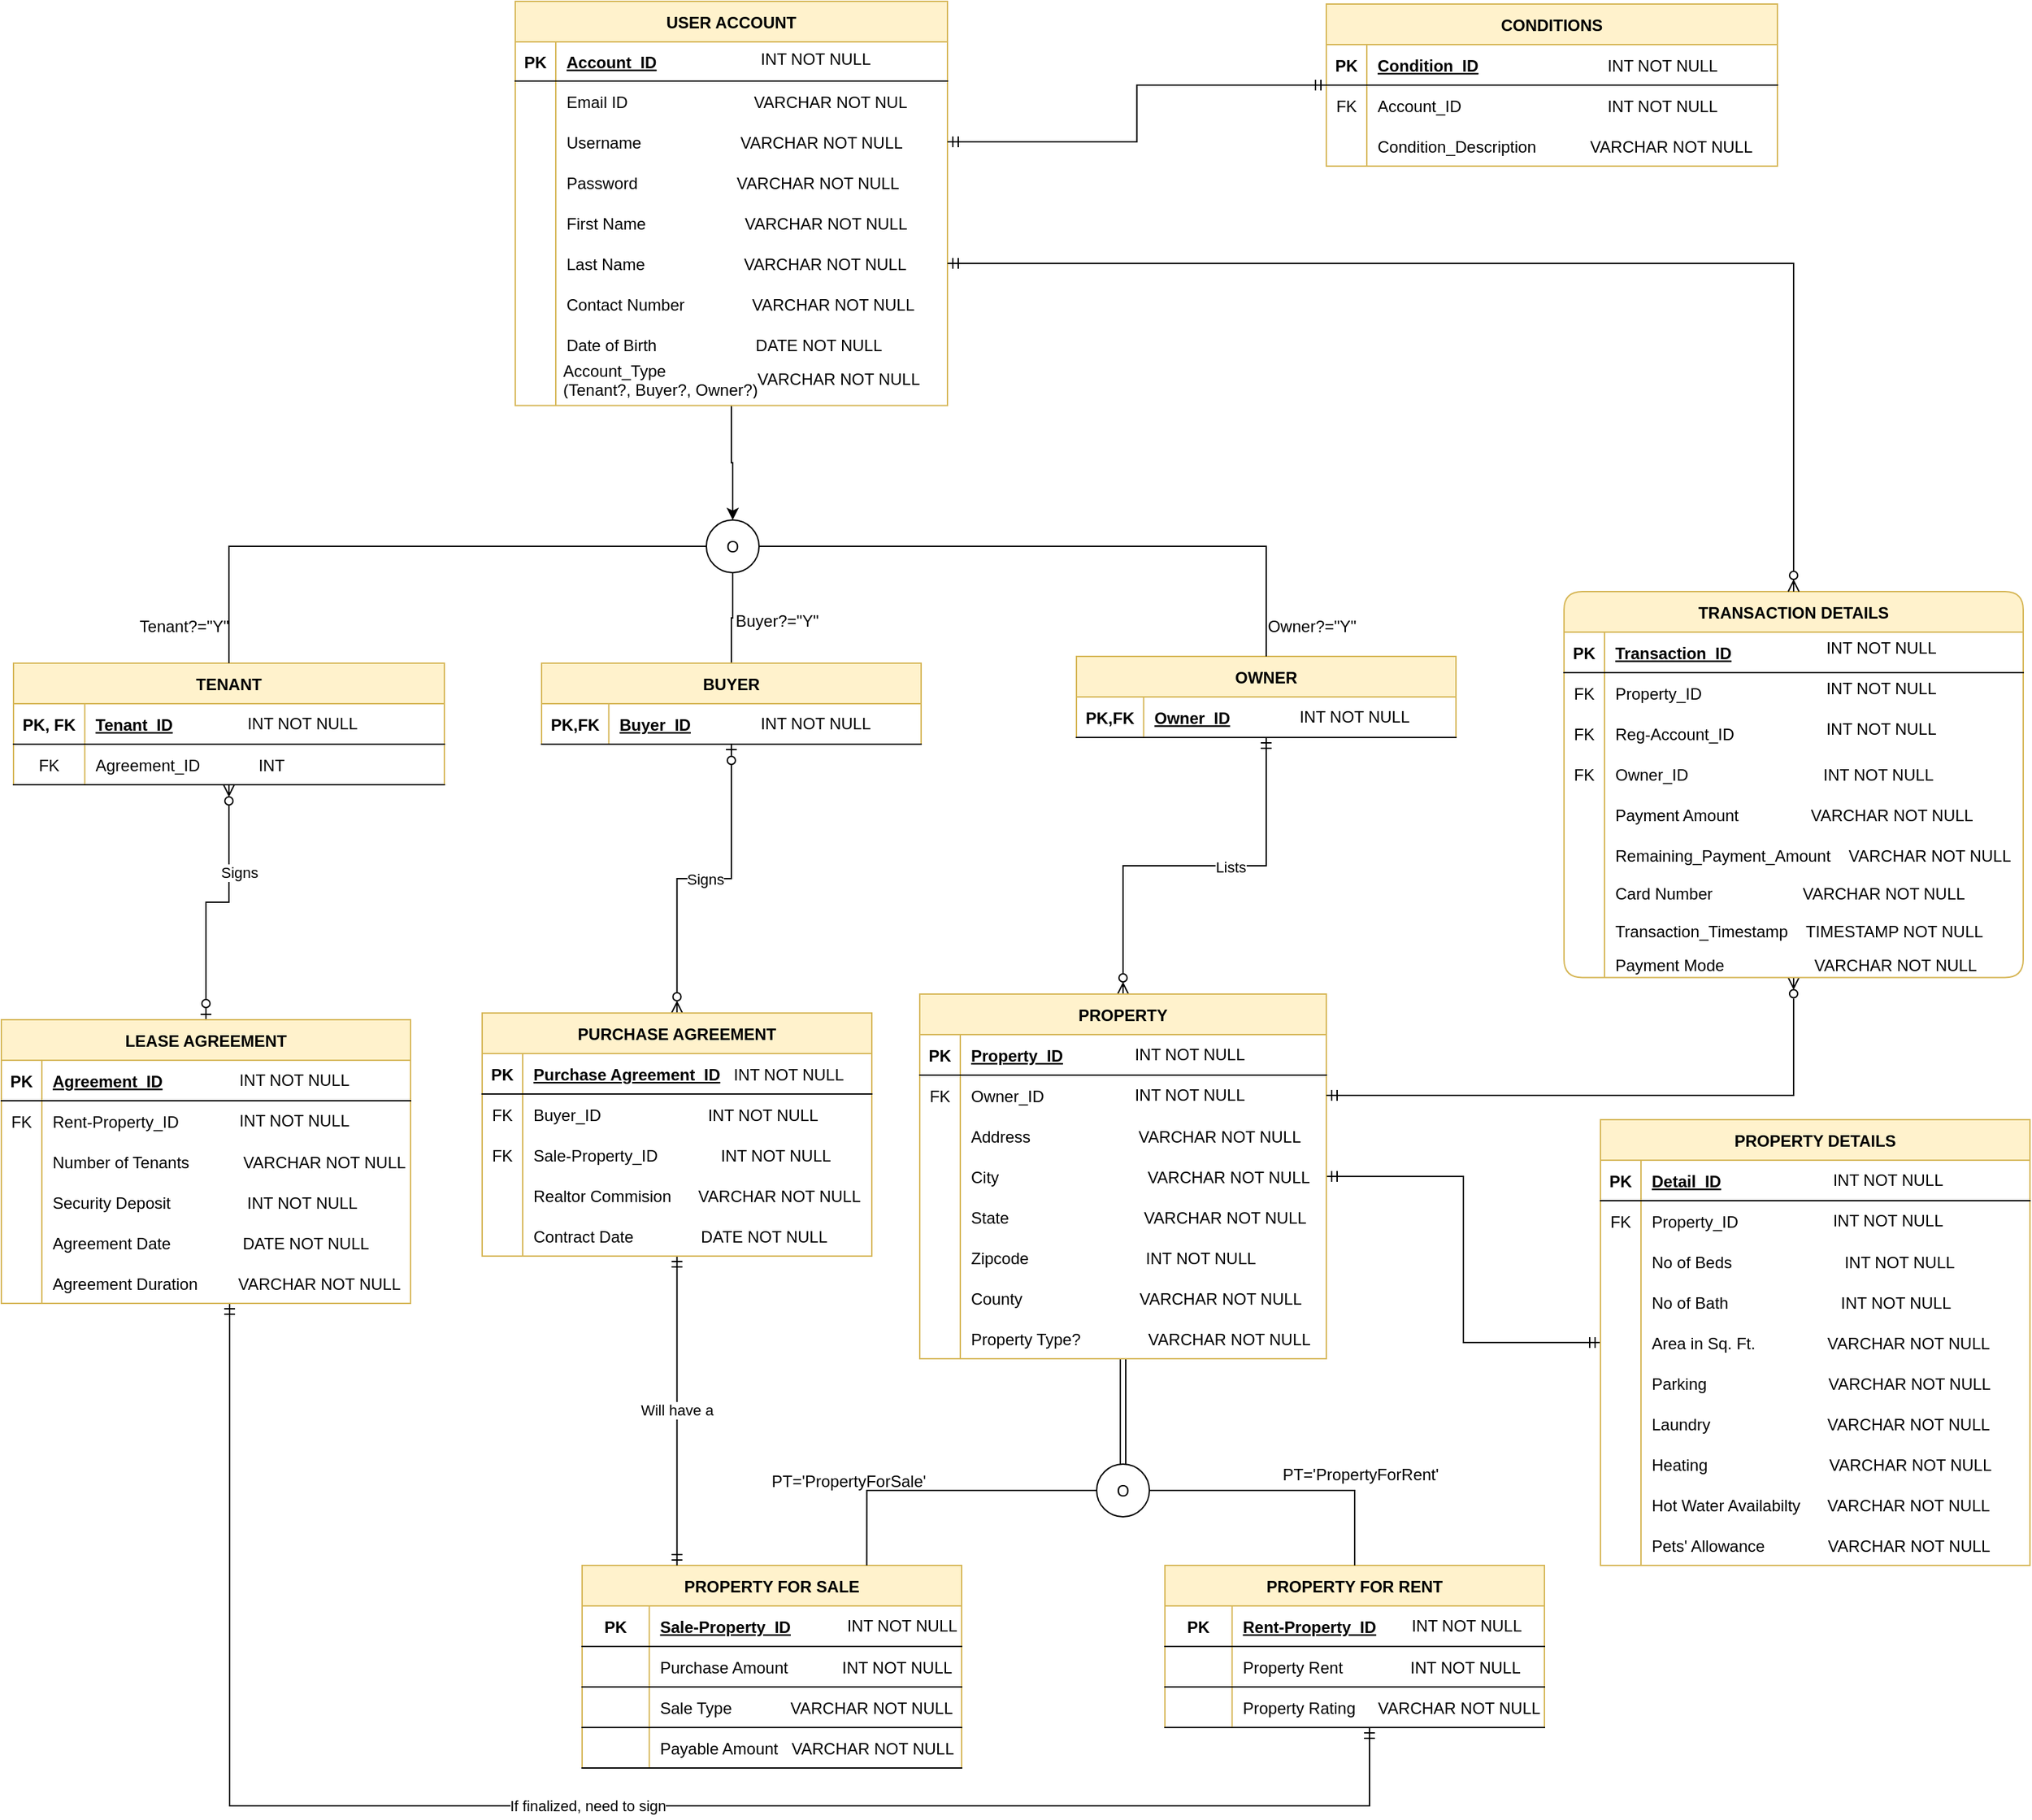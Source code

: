 <mxfile version="21.1.2" type="device">
  <diagram name="Page-1" id="nhHnVkW9SM8Qtstyh3XD">
    <mxGraphModel dx="2650" dy="530" grid="0" gridSize="10" guides="1" tooltips="1" connect="1" arrows="1" fold="1" page="0" pageScale="1" pageWidth="850" pageHeight="1100" math="0" shadow="0">
      <root>
        <mxCell id="0" />
        <mxCell id="1" parent="0" />
        <mxCell id="SMbfUG5bigZO2ZI_CzzI-18" style="edgeStyle=orthogonalEdgeStyle;rounded=0;orthogonalLoop=1;jettySize=auto;html=1;startArrow=ERmandOne;startFill=0;endArrow=ERzeroToMany;endFill=0;" parent="1" source="SqJ9KWEPBuSyiN69SeSv-15" target="SqJ9KWEPBuSyiN69SeSv-93" edge="1">
          <mxGeometry relative="1" as="geometry" />
        </mxCell>
        <mxCell id="SMbfUG5bigZO2ZI_CzzI-19" value="Lists" style="edgeLabel;html=1;align=center;verticalAlign=middle;resizable=0;points=[];" parent="SMbfUG5bigZO2ZI_CzzI-18" vertex="1" connectable="0">
          <mxGeometry x="-0.177" y="1" relative="1" as="geometry">
            <mxPoint as="offset" />
          </mxGeometry>
        </mxCell>
        <mxCell id="SqJ9KWEPBuSyiN69SeSv-15" value="OWNER" style="shape=table;startSize=30;container=1;collapsible=1;childLayout=tableLayout;fixedRows=1;rowLines=0;fontStyle=1;align=center;resizeLast=1;fillColor=#fff2cc;strokeColor=#d6b656;" parent="1" vertex="1">
          <mxGeometry x="-428" y="721" width="281" height="60" as="geometry" />
        </mxCell>
        <mxCell id="SqJ9KWEPBuSyiN69SeSv-16" value="" style="shape=tableRow;horizontal=0;startSize=0;swimlaneHead=0;swimlaneBody=0;fillColor=none;collapsible=0;dropTarget=0;points=[[0,0.5],[1,0.5]];portConstraint=eastwest;top=0;left=0;right=0;bottom=1;" parent="SqJ9KWEPBuSyiN69SeSv-15" vertex="1">
          <mxGeometry y="30" width="281" height="30" as="geometry" />
        </mxCell>
        <mxCell id="SqJ9KWEPBuSyiN69SeSv-17" value="PK,FK" style="shape=partialRectangle;connectable=0;fillColor=none;top=0;left=0;bottom=0;right=0;fontStyle=1;overflow=hidden;" parent="SqJ9KWEPBuSyiN69SeSv-16" vertex="1">
          <mxGeometry width="49.75" height="30" as="geometry">
            <mxRectangle width="49.75" height="30" as="alternateBounds" />
          </mxGeometry>
        </mxCell>
        <mxCell id="SqJ9KWEPBuSyiN69SeSv-18" value="Owner_ID" style="shape=partialRectangle;connectable=0;fillColor=none;top=0;left=0;bottom=0;right=0;align=left;spacingLeft=6;fontStyle=5;overflow=hidden;" parent="SqJ9KWEPBuSyiN69SeSv-16" vertex="1">
          <mxGeometry x="49.75" width="231.25" height="30" as="geometry">
            <mxRectangle width="231.25" height="30" as="alternateBounds" />
          </mxGeometry>
        </mxCell>
        <mxCell id="Zb6octUHZoK6I0h3L7U3-6" style="edgeStyle=orthogonalEdgeStyle;rounded=0;orthogonalLoop=1;jettySize=auto;html=1;" parent="1" source="SqJ9KWEPBuSyiN69SeSv-28" target="SqJ9KWEPBuSyiN69SeSv-341" edge="1">
          <mxGeometry relative="1" as="geometry" />
        </mxCell>
        <mxCell id="SqJ9KWEPBuSyiN69SeSv-28" value="USER ACCOUNT" style="shape=table;startSize=30;container=1;collapsible=1;childLayout=tableLayout;fixedRows=1;rowLines=0;fontStyle=1;align=center;resizeLast=1;fillColor=#fff2cc;strokeColor=#d6b656;" parent="1" vertex="1">
          <mxGeometry x="-843.5" y="236" width="320" height="299.235" as="geometry" />
        </mxCell>
        <mxCell id="SqJ9KWEPBuSyiN69SeSv-29" value="" style="shape=tableRow;horizontal=0;startSize=0;swimlaneHead=0;swimlaneBody=0;fillColor=none;collapsible=0;dropTarget=0;points=[[0,0.5],[1,0.5]];portConstraint=eastwest;top=0;left=0;right=0;bottom=1;" parent="SqJ9KWEPBuSyiN69SeSv-28" vertex="1">
          <mxGeometry y="30" width="320" height="29" as="geometry" />
        </mxCell>
        <mxCell id="SqJ9KWEPBuSyiN69SeSv-30" value="PK" style="shape=partialRectangle;connectable=0;fillColor=none;top=0;left=0;bottom=0;right=0;fontStyle=1;overflow=hidden;" parent="SqJ9KWEPBuSyiN69SeSv-29" vertex="1">
          <mxGeometry width="30" height="29" as="geometry">
            <mxRectangle width="30" height="29" as="alternateBounds" />
          </mxGeometry>
        </mxCell>
        <mxCell id="SqJ9KWEPBuSyiN69SeSv-31" value="Account_ID" style="shape=partialRectangle;connectable=0;fillColor=none;top=0;left=0;bottom=0;right=0;align=left;spacingLeft=6;fontStyle=5;overflow=hidden;" parent="SqJ9KWEPBuSyiN69SeSv-29" vertex="1">
          <mxGeometry x="30" width="290" height="29" as="geometry">
            <mxRectangle width="290" height="29" as="alternateBounds" />
          </mxGeometry>
        </mxCell>
        <mxCell id="SqJ9KWEPBuSyiN69SeSv-38" value="" style="shape=tableRow;horizontal=0;startSize=0;swimlaneHead=0;swimlaneBody=0;fillColor=none;collapsible=0;dropTarget=0;points=[[0,0.5],[1,0.5]];portConstraint=eastwest;top=0;left=0;right=0;bottom=0;" parent="SqJ9KWEPBuSyiN69SeSv-28" vertex="1">
          <mxGeometry y="59" width="320" height="30" as="geometry" />
        </mxCell>
        <mxCell id="SqJ9KWEPBuSyiN69SeSv-39" value="" style="shape=partialRectangle;connectable=0;fillColor=none;top=0;left=0;bottom=0;right=0;editable=1;overflow=hidden;" parent="SqJ9KWEPBuSyiN69SeSv-38" vertex="1">
          <mxGeometry width="30" height="30" as="geometry">
            <mxRectangle width="30" height="30" as="alternateBounds" />
          </mxGeometry>
        </mxCell>
        <mxCell id="SqJ9KWEPBuSyiN69SeSv-40" value="Email ID                            VARCHAR NOT NUL" style="shape=partialRectangle;connectable=0;fillColor=none;top=0;left=0;bottom=0;right=0;align=left;spacingLeft=6;overflow=hidden;" parent="SqJ9KWEPBuSyiN69SeSv-38" vertex="1">
          <mxGeometry x="30" width="290" height="30" as="geometry">
            <mxRectangle width="290" height="30" as="alternateBounds" />
          </mxGeometry>
        </mxCell>
        <mxCell id="SqJ9KWEPBuSyiN69SeSv-115" value="" style="shape=tableRow;horizontal=0;startSize=0;swimlaneHead=0;swimlaneBody=0;fillColor=none;collapsible=0;dropTarget=0;points=[[0,0.5],[1,0.5]];portConstraint=eastwest;top=0;left=0;right=0;bottom=0;" parent="SqJ9KWEPBuSyiN69SeSv-28" vertex="1">
          <mxGeometry y="89" width="320" height="30" as="geometry" />
        </mxCell>
        <mxCell id="SqJ9KWEPBuSyiN69SeSv-116" value="" style="shape=partialRectangle;connectable=0;fillColor=none;top=0;left=0;bottom=0;right=0;editable=1;overflow=hidden;" parent="SqJ9KWEPBuSyiN69SeSv-115" vertex="1">
          <mxGeometry width="30" height="30" as="geometry">
            <mxRectangle width="30" height="30" as="alternateBounds" />
          </mxGeometry>
        </mxCell>
        <mxCell id="SqJ9KWEPBuSyiN69SeSv-117" value="Username                      VARCHAR NOT NULL" style="shape=partialRectangle;connectable=0;fillColor=none;top=0;left=0;bottom=0;right=0;align=left;spacingLeft=6;overflow=hidden;" parent="SqJ9KWEPBuSyiN69SeSv-115" vertex="1">
          <mxGeometry x="30" width="290" height="30" as="geometry">
            <mxRectangle width="290" height="30" as="alternateBounds" />
          </mxGeometry>
        </mxCell>
        <mxCell id="SqJ9KWEPBuSyiN69SeSv-143" value="" style="shape=tableRow;horizontal=0;startSize=0;swimlaneHead=0;swimlaneBody=0;fillColor=none;collapsible=0;dropTarget=0;points=[[0,0.5],[1,0.5]];portConstraint=eastwest;top=0;left=0;right=0;bottom=0;" parent="SqJ9KWEPBuSyiN69SeSv-28" vertex="1">
          <mxGeometry y="119" width="320" height="30" as="geometry" />
        </mxCell>
        <mxCell id="SqJ9KWEPBuSyiN69SeSv-144" value="" style="shape=partialRectangle;connectable=0;fillColor=none;top=0;left=0;bottom=0;right=0;editable=1;overflow=hidden;" parent="SqJ9KWEPBuSyiN69SeSv-143" vertex="1">
          <mxGeometry width="30" height="30" as="geometry">
            <mxRectangle width="30" height="30" as="alternateBounds" />
          </mxGeometry>
        </mxCell>
        <mxCell id="SqJ9KWEPBuSyiN69SeSv-145" value="Password                      VARCHAR NOT NULL" style="shape=partialRectangle;connectable=0;fillColor=none;top=0;left=0;bottom=0;right=0;align=left;spacingLeft=6;overflow=hidden;" parent="SqJ9KWEPBuSyiN69SeSv-143" vertex="1">
          <mxGeometry x="30" width="290" height="30" as="geometry">
            <mxRectangle width="290" height="30" as="alternateBounds" />
          </mxGeometry>
        </mxCell>
        <mxCell id="pkQPJ0MYBR6LK5n_6VP0-1" value="" style="shape=tableRow;horizontal=0;startSize=0;swimlaneHead=0;swimlaneBody=0;fillColor=none;collapsible=0;dropTarget=0;points=[[0,0.5],[1,0.5]];portConstraint=eastwest;top=0;left=0;right=0;bottom=0;" parent="SqJ9KWEPBuSyiN69SeSv-28" vertex="1">
          <mxGeometry y="149" width="320" height="30" as="geometry" />
        </mxCell>
        <mxCell id="pkQPJ0MYBR6LK5n_6VP0-2" value="" style="shape=partialRectangle;connectable=0;fillColor=none;top=0;left=0;bottom=0;right=0;editable=1;overflow=hidden;" parent="pkQPJ0MYBR6LK5n_6VP0-1" vertex="1">
          <mxGeometry width="30" height="30" as="geometry">
            <mxRectangle width="30" height="30" as="alternateBounds" />
          </mxGeometry>
        </mxCell>
        <mxCell id="pkQPJ0MYBR6LK5n_6VP0-3" value="First Name                      VARCHAR NOT NULL" style="shape=partialRectangle;connectable=0;fillColor=none;top=0;left=0;bottom=0;right=0;align=left;spacingLeft=6;overflow=hidden;" parent="pkQPJ0MYBR6LK5n_6VP0-1" vertex="1">
          <mxGeometry x="30" width="290" height="30" as="geometry">
            <mxRectangle width="290" height="30" as="alternateBounds" />
          </mxGeometry>
        </mxCell>
        <mxCell id="pkQPJ0MYBR6LK5n_6VP0-20" value="" style="shape=tableRow;horizontal=0;startSize=0;swimlaneHead=0;swimlaneBody=0;fillColor=none;collapsible=0;dropTarget=0;points=[[0,0.5],[1,0.5]];portConstraint=eastwest;top=0;left=0;right=0;bottom=0;" parent="SqJ9KWEPBuSyiN69SeSv-28" vertex="1">
          <mxGeometry y="179" width="320" height="30" as="geometry" />
        </mxCell>
        <mxCell id="pkQPJ0MYBR6LK5n_6VP0-21" value="" style="shape=partialRectangle;connectable=0;fillColor=none;top=0;left=0;bottom=0;right=0;editable=1;overflow=hidden;" parent="pkQPJ0MYBR6LK5n_6VP0-20" vertex="1">
          <mxGeometry width="30" height="30" as="geometry">
            <mxRectangle width="30" height="30" as="alternateBounds" />
          </mxGeometry>
        </mxCell>
        <mxCell id="pkQPJ0MYBR6LK5n_6VP0-22" value="Last Name                      VARCHAR NOT NULL" style="shape=partialRectangle;connectable=0;fillColor=none;top=0;left=0;bottom=0;right=0;align=left;spacingLeft=6;overflow=hidden;" parent="pkQPJ0MYBR6LK5n_6VP0-20" vertex="1">
          <mxGeometry x="30" width="290" height="30" as="geometry">
            <mxRectangle width="290" height="30" as="alternateBounds" />
          </mxGeometry>
        </mxCell>
        <mxCell id="pkQPJ0MYBR6LK5n_6VP0-23" value="" style="shape=tableRow;horizontal=0;startSize=0;swimlaneHead=0;swimlaneBody=0;fillColor=none;collapsible=0;dropTarget=0;points=[[0,0.5],[1,0.5]];portConstraint=eastwest;top=0;left=0;right=0;bottom=0;" parent="SqJ9KWEPBuSyiN69SeSv-28" vertex="1">
          <mxGeometry y="209" width="320" height="30" as="geometry" />
        </mxCell>
        <mxCell id="pkQPJ0MYBR6LK5n_6VP0-24" value="" style="shape=partialRectangle;connectable=0;fillColor=none;top=0;left=0;bottom=0;right=0;editable=1;overflow=hidden;" parent="pkQPJ0MYBR6LK5n_6VP0-23" vertex="1">
          <mxGeometry width="30" height="30" as="geometry">
            <mxRectangle width="30" height="30" as="alternateBounds" />
          </mxGeometry>
        </mxCell>
        <mxCell id="pkQPJ0MYBR6LK5n_6VP0-25" value="Contact Number               VARCHAR NOT NULL" style="shape=partialRectangle;connectable=0;fillColor=none;top=0;left=0;bottom=0;right=0;align=left;spacingLeft=6;overflow=hidden;" parent="pkQPJ0MYBR6LK5n_6VP0-23" vertex="1">
          <mxGeometry x="30" width="290" height="30" as="geometry">
            <mxRectangle width="290" height="30" as="alternateBounds" />
          </mxGeometry>
        </mxCell>
        <mxCell id="pkQPJ0MYBR6LK5n_6VP0-26" value="" style="shape=tableRow;horizontal=0;startSize=0;swimlaneHead=0;swimlaneBody=0;fillColor=none;collapsible=0;dropTarget=0;points=[[0,0.5],[1,0.5]];portConstraint=eastwest;top=0;left=0;right=0;bottom=0;" parent="SqJ9KWEPBuSyiN69SeSv-28" vertex="1">
          <mxGeometry y="239" width="320" height="30" as="geometry" />
        </mxCell>
        <mxCell id="pkQPJ0MYBR6LK5n_6VP0-27" value="" style="shape=partialRectangle;connectable=0;fillColor=none;top=0;left=0;bottom=0;right=0;editable=1;overflow=hidden;" parent="pkQPJ0MYBR6LK5n_6VP0-26" vertex="1">
          <mxGeometry width="30" height="30" as="geometry">
            <mxRectangle width="30" height="30" as="alternateBounds" />
          </mxGeometry>
        </mxCell>
        <mxCell id="pkQPJ0MYBR6LK5n_6VP0-28" value="Date of Birth                      DATE NOT NULL" style="shape=partialRectangle;connectable=0;fillColor=none;top=0;left=0;bottom=0;right=0;align=left;spacingLeft=6;overflow=hidden;" parent="pkQPJ0MYBR6LK5n_6VP0-26" vertex="1">
          <mxGeometry x="30" width="290" height="30" as="geometry">
            <mxRectangle width="290" height="30" as="alternateBounds" />
          </mxGeometry>
        </mxCell>
        <mxCell id="pkQPJ0MYBR6LK5n_6VP0-29" value="" style="shape=tableRow;horizontal=0;startSize=0;swimlaneHead=0;swimlaneBody=0;fillColor=none;collapsible=0;dropTarget=0;points=[[0,0.5],[1,0.5]];portConstraint=eastwest;top=0;left=0;right=0;bottom=0;" parent="SqJ9KWEPBuSyiN69SeSv-28" vertex="1">
          <mxGeometry y="269" width="320" height="30" as="geometry" />
        </mxCell>
        <mxCell id="pkQPJ0MYBR6LK5n_6VP0-30" value="" style="shape=partialRectangle;connectable=0;fillColor=none;top=0;left=0;bottom=0;right=0;editable=1;overflow=hidden;" parent="pkQPJ0MYBR6LK5n_6VP0-29" vertex="1">
          <mxGeometry width="30" height="30" as="geometry">
            <mxRectangle width="30" height="30" as="alternateBounds" />
          </mxGeometry>
        </mxCell>
        <mxCell id="pkQPJ0MYBR6LK5n_6VP0-31" value="" style="shape=partialRectangle;connectable=0;fillColor=none;top=0;left=0;bottom=0;right=0;align=left;spacingLeft=6;overflow=hidden;" parent="pkQPJ0MYBR6LK5n_6VP0-29" vertex="1">
          <mxGeometry x="30" width="290" height="30" as="geometry">
            <mxRectangle width="290" height="30" as="alternateBounds" />
          </mxGeometry>
        </mxCell>
        <mxCell id="pkQPJ0MYBR6LK5n_6VP0-32" style="edgeStyle=orthogonalEdgeStyle;rounded=0;orthogonalLoop=1;jettySize=auto;html=1;entryX=1;entryY=0.5;entryDx=0;entryDy=0;startArrow=ERmandOne;startFill=0;endArrow=ERmandOne;endFill=0;" parent="1" source="SqJ9KWEPBuSyiN69SeSv-41" target="SqJ9KWEPBuSyiN69SeSv-115" edge="1">
          <mxGeometry relative="1" as="geometry" />
        </mxCell>
        <mxCell id="SqJ9KWEPBuSyiN69SeSv-41" value="CONDITIONS" style="shape=table;startSize=30;container=1;collapsible=1;childLayout=tableLayout;fixedRows=1;rowLines=0;fontStyle=1;align=center;resizeLast=1;fillColor=#fff2cc;strokeColor=#d6b656;" parent="1" vertex="1">
          <mxGeometry x="-243" y="238" width="334" height="120" as="geometry" />
        </mxCell>
        <mxCell id="SqJ9KWEPBuSyiN69SeSv-42" value="" style="shape=tableRow;horizontal=0;startSize=0;swimlaneHead=0;swimlaneBody=0;fillColor=none;collapsible=0;dropTarget=0;points=[[0,0.5],[1,0.5]];portConstraint=eastwest;top=0;left=0;right=0;bottom=1;" parent="SqJ9KWEPBuSyiN69SeSv-41" vertex="1">
          <mxGeometry y="30" width="334" height="30" as="geometry" />
        </mxCell>
        <mxCell id="SqJ9KWEPBuSyiN69SeSv-43" value="PK" style="shape=partialRectangle;connectable=0;fillColor=none;top=0;left=0;bottom=0;right=0;fontStyle=1;overflow=hidden;" parent="SqJ9KWEPBuSyiN69SeSv-42" vertex="1">
          <mxGeometry width="30" height="30" as="geometry">
            <mxRectangle width="30" height="30" as="alternateBounds" />
          </mxGeometry>
        </mxCell>
        <mxCell id="SqJ9KWEPBuSyiN69SeSv-44" value="Condition_ID" style="shape=partialRectangle;connectable=0;fillColor=none;top=0;left=0;bottom=0;right=0;align=left;spacingLeft=6;fontStyle=5;overflow=hidden;" parent="SqJ9KWEPBuSyiN69SeSv-42" vertex="1">
          <mxGeometry x="30" width="304" height="30" as="geometry">
            <mxRectangle width="304" height="30" as="alternateBounds" />
          </mxGeometry>
        </mxCell>
        <mxCell id="SqJ9KWEPBuSyiN69SeSv-45" value="" style="shape=tableRow;horizontal=0;startSize=0;swimlaneHead=0;swimlaneBody=0;fillColor=none;collapsible=0;dropTarget=0;points=[[0,0.5],[1,0.5]];portConstraint=eastwest;top=0;left=0;right=0;bottom=0;" parent="SqJ9KWEPBuSyiN69SeSv-41" vertex="1">
          <mxGeometry y="60" width="334" height="30" as="geometry" />
        </mxCell>
        <mxCell id="SqJ9KWEPBuSyiN69SeSv-46" value="FK" style="shape=partialRectangle;connectable=0;fillColor=none;top=0;left=0;bottom=0;right=0;editable=1;overflow=hidden;" parent="SqJ9KWEPBuSyiN69SeSv-45" vertex="1">
          <mxGeometry width="30" height="30" as="geometry">
            <mxRectangle width="30" height="30" as="alternateBounds" />
          </mxGeometry>
        </mxCell>
        <mxCell id="SqJ9KWEPBuSyiN69SeSv-47" value="Account_ID" style="shape=partialRectangle;connectable=0;fillColor=none;top=0;left=0;bottom=0;right=0;align=left;spacingLeft=6;overflow=hidden;" parent="SqJ9KWEPBuSyiN69SeSv-45" vertex="1">
          <mxGeometry x="30" width="304" height="30" as="geometry">
            <mxRectangle width="304" height="30" as="alternateBounds" />
          </mxGeometry>
        </mxCell>
        <mxCell id="SqJ9KWEPBuSyiN69SeSv-48" value="" style="shape=tableRow;horizontal=0;startSize=0;swimlaneHead=0;swimlaneBody=0;fillColor=none;collapsible=0;dropTarget=0;points=[[0,0.5],[1,0.5]];portConstraint=eastwest;top=0;left=0;right=0;bottom=0;" parent="SqJ9KWEPBuSyiN69SeSv-41" vertex="1">
          <mxGeometry y="90" width="334" height="30" as="geometry" />
        </mxCell>
        <mxCell id="SqJ9KWEPBuSyiN69SeSv-49" value="" style="shape=partialRectangle;connectable=0;fillColor=none;top=0;left=0;bottom=0;right=0;editable=1;overflow=hidden;" parent="SqJ9KWEPBuSyiN69SeSv-48" vertex="1">
          <mxGeometry width="30" height="30" as="geometry">
            <mxRectangle width="30" height="30" as="alternateBounds" />
          </mxGeometry>
        </mxCell>
        <mxCell id="SqJ9KWEPBuSyiN69SeSv-50" value="Condition_Description            VARCHAR NOT NULL" style="shape=partialRectangle;connectable=0;fillColor=none;top=0;left=0;bottom=0;right=0;align=left;spacingLeft=6;overflow=hidden;" parent="SqJ9KWEPBuSyiN69SeSv-48" vertex="1">
          <mxGeometry x="30" width="304" height="30" as="geometry">
            <mxRectangle width="304" height="30" as="alternateBounds" />
          </mxGeometry>
        </mxCell>
        <mxCell id="pkQPJ0MYBR6LK5n_6VP0-95" style="edgeStyle=orthogonalEdgeStyle;rounded=0;orthogonalLoop=1;jettySize=auto;html=1;entryX=0;entryY=0.5;entryDx=0;entryDy=0;startArrow=ERmandOne;startFill=0;endArrow=ERmandOne;endFill=0;" parent="1" source="SqJ9KWEPBuSyiN69SeSv-93" target="pkQPJ0MYBR6LK5n_6VP0-75" edge="1">
          <mxGeometry relative="1" as="geometry" />
        </mxCell>
        <mxCell id="pkQPJ0MYBR6LK5n_6VP0-141" style="edgeStyle=orthogonalEdgeStyle;rounded=0;orthogonalLoop=1;jettySize=auto;html=1;entryX=0.5;entryY=0;entryDx=0;entryDy=0;endArrow=none;endFill=0;shape=link;" parent="1" source="SqJ9KWEPBuSyiN69SeSv-93" target="pkQPJ0MYBR6LK5n_6VP0-133" edge="1">
          <mxGeometry relative="1" as="geometry" />
        </mxCell>
        <mxCell id="SqJ9KWEPBuSyiN69SeSv-93" value="PROPERTY" style="shape=table;startSize=30;container=1;collapsible=1;childLayout=tableLayout;fixedRows=1;rowLines=0;fontStyle=1;align=center;resizeLast=1;fillColor=#fff2cc;strokeColor=#d6b656;" parent="1" vertex="1">
          <mxGeometry x="-544" y="971" width="301" height="270" as="geometry" />
        </mxCell>
        <mxCell id="SqJ9KWEPBuSyiN69SeSv-94" value="" style="shape=tableRow;horizontal=0;startSize=0;swimlaneHead=0;swimlaneBody=0;fillColor=none;collapsible=0;dropTarget=0;points=[[0,0.5],[1,0.5]];portConstraint=eastwest;top=0;left=0;right=0;bottom=1;" parent="SqJ9KWEPBuSyiN69SeSv-93" vertex="1">
          <mxGeometry y="30" width="301" height="30" as="geometry" />
        </mxCell>
        <mxCell id="SqJ9KWEPBuSyiN69SeSv-95" value="PK" style="shape=partialRectangle;connectable=0;fillColor=none;top=0;left=0;bottom=0;right=0;fontStyle=1;overflow=hidden;" parent="SqJ9KWEPBuSyiN69SeSv-94" vertex="1">
          <mxGeometry width="30" height="30" as="geometry">
            <mxRectangle width="30" height="30" as="alternateBounds" />
          </mxGeometry>
        </mxCell>
        <mxCell id="SqJ9KWEPBuSyiN69SeSv-96" value="Property_ID" style="shape=partialRectangle;connectable=0;fillColor=none;top=0;left=0;bottom=0;right=0;align=left;spacingLeft=6;fontStyle=5;overflow=hidden;" parent="SqJ9KWEPBuSyiN69SeSv-94" vertex="1">
          <mxGeometry x="30" width="271" height="30" as="geometry">
            <mxRectangle width="271" height="30" as="alternateBounds" />
          </mxGeometry>
        </mxCell>
        <mxCell id="SqJ9KWEPBuSyiN69SeSv-97" value="" style="shape=tableRow;horizontal=0;startSize=0;swimlaneHead=0;swimlaneBody=0;fillColor=none;collapsible=0;dropTarget=0;points=[[0,0.5],[1,0.5]];portConstraint=eastwest;top=0;left=0;right=0;bottom=0;" parent="SqJ9KWEPBuSyiN69SeSv-93" vertex="1">
          <mxGeometry y="60" width="301" height="30" as="geometry" />
        </mxCell>
        <mxCell id="SqJ9KWEPBuSyiN69SeSv-98" value="FK" style="shape=partialRectangle;connectable=0;fillColor=none;top=0;left=0;bottom=0;right=0;editable=1;overflow=hidden;" parent="SqJ9KWEPBuSyiN69SeSv-97" vertex="1">
          <mxGeometry width="30" height="30" as="geometry">
            <mxRectangle width="30" height="30" as="alternateBounds" />
          </mxGeometry>
        </mxCell>
        <mxCell id="SqJ9KWEPBuSyiN69SeSv-99" value="Owner_ID" style="shape=partialRectangle;connectable=0;fillColor=none;top=0;left=0;bottom=0;right=0;align=left;spacingLeft=6;overflow=hidden;" parent="SqJ9KWEPBuSyiN69SeSv-97" vertex="1">
          <mxGeometry x="30" width="271" height="30" as="geometry">
            <mxRectangle width="271" height="30" as="alternateBounds" />
          </mxGeometry>
        </mxCell>
        <mxCell id="SqJ9KWEPBuSyiN69SeSv-100" value="" style="shape=tableRow;horizontal=0;startSize=0;swimlaneHead=0;swimlaneBody=0;fillColor=none;collapsible=0;dropTarget=0;points=[[0,0.5],[1,0.5]];portConstraint=eastwest;top=0;left=0;right=0;bottom=0;" parent="SqJ9KWEPBuSyiN69SeSv-93" vertex="1">
          <mxGeometry y="90" width="301" height="30" as="geometry" />
        </mxCell>
        <mxCell id="SqJ9KWEPBuSyiN69SeSv-101" value="" style="shape=partialRectangle;connectable=0;fillColor=none;top=0;left=0;bottom=0;right=0;editable=1;overflow=hidden;" parent="SqJ9KWEPBuSyiN69SeSv-100" vertex="1">
          <mxGeometry width="30" height="30" as="geometry">
            <mxRectangle width="30" height="30" as="alternateBounds" />
          </mxGeometry>
        </mxCell>
        <mxCell id="SqJ9KWEPBuSyiN69SeSv-102" value="Address                        VARCHAR NOT NULL" style="shape=partialRectangle;connectable=0;fillColor=none;top=0;left=0;bottom=0;right=0;align=left;spacingLeft=6;overflow=hidden;" parent="SqJ9KWEPBuSyiN69SeSv-100" vertex="1">
          <mxGeometry x="30" width="271" height="30" as="geometry">
            <mxRectangle width="271" height="30" as="alternateBounds" />
          </mxGeometry>
        </mxCell>
        <mxCell id="pkQPJ0MYBR6LK5n_6VP0-36" value="" style="shape=tableRow;horizontal=0;startSize=0;swimlaneHead=0;swimlaneBody=0;fillColor=none;collapsible=0;dropTarget=0;points=[[0,0.5],[1,0.5]];portConstraint=eastwest;top=0;left=0;right=0;bottom=0;" parent="SqJ9KWEPBuSyiN69SeSv-93" vertex="1">
          <mxGeometry y="120" width="301" height="30" as="geometry" />
        </mxCell>
        <mxCell id="pkQPJ0MYBR6LK5n_6VP0-37" value="" style="shape=partialRectangle;connectable=0;fillColor=none;top=0;left=0;bottom=0;right=0;editable=1;overflow=hidden;" parent="pkQPJ0MYBR6LK5n_6VP0-36" vertex="1">
          <mxGeometry width="30" height="30" as="geometry">
            <mxRectangle width="30" height="30" as="alternateBounds" />
          </mxGeometry>
        </mxCell>
        <mxCell id="pkQPJ0MYBR6LK5n_6VP0-38" value="City                                 VARCHAR NOT NULL" style="shape=partialRectangle;connectable=0;fillColor=none;top=0;left=0;bottom=0;right=0;align=left;spacingLeft=6;overflow=hidden;" parent="pkQPJ0MYBR6LK5n_6VP0-36" vertex="1">
          <mxGeometry x="30" width="271" height="30" as="geometry">
            <mxRectangle width="271" height="30" as="alternateBounds" />
          </mxGeometry>
        </mxCell>
        <mxCell id="pkQPJ0MYBR6LK5n_6VP0-39" value="" style="shape=tableRow;horizontal=0;startSize=0;swimlaneHead=0;swimlaneBody=0;fillColor=none;collapsible=0;dropTarget=0;points=[[0,0.5],[1,0.5]];portConstraint=eastwest;top=0;left=0;right=0;bottom=0;" parent="SqJ9KWEPBuSyiN69SeSv-93" vertex="1">
          <mxGeometry y="150" width="301" height="30" as="geometry" />
        </mxCell>
        <mxCell id="pkQPJ0MYBR6LK5n_6VP0-40" value="" style="shape=partialRectangle;connectable=0;fillColor=none;top=0;left=0;bottom=0;right=0;editable=1;overflow=hidden;" parent="pkQPJ0MYBR6LK5n_6VP0-39" vertex="1">
          <mxGeometry width="30" height="30" as="geometry">
            <mxRectangle width="30" height="30" as="alternateBounds" />
          </mxGeometry>
        </mxCell>
        <mxCell id="pkQPJ0MYBR6LK5n_6VP0-41" value="State                              VARCHAR NOT NULL" style="shape=partialRectangle;connectable=0;fillColor=none;top=0;left=0;bottom=0;right=0;align=left;spacingLeft=6;overflow=hidden;" parent="pkQPJ0MYBR6LK5n_6VP0-39" vertex="1">
          <mxGeometry x="30" width="271" height="30" as="geometry">
            <mxRectangle width="271" height="30" as="alternateBounds" />
          </mxGeometry>
        </mxCell>
        <mxCell id="pkQPJ0MYBR6LK5n_6VP0-42" value="" style="shape=tableRow;horizontal=0;startSize=0;swimlaneHead=0;swimlaneBody=0;fillColor=none;collapsible=0;dropTarget=0;points=[[0,0.5],[1,0.5]];portConstraint=eastwest;top=0;left=0;right=0;bottom=0;" parent="SqJ9KWEPBuSyiN69SeSv-93" vertex="1">
          <mxGeometry y="180" width="301" height="30" as="geometry" />
        </mxCell>
        <mxCell id="pkQPJ0MYBR6LK5n_6VP0-43" value="" style="shape=partialRectangle;connectable=0;fillColor=none;top=0;left=0;bottom=0;right=0;editable=1;overflow=hidden;" parent="pkQPJ0MYBR6LK5n_6VP0-42" vertex="1">
          <mxGeometry width="30" height="30" as="geometry">
            <mxRectangle width="30" height="30" as="alternateBounds" />
          </mxGeometry>
        </mxCell>
        <mxCell id="pkQPJ0MYBR6LK5n_6VP0-44" value="Zipcode                          INT NOT NULL" style="shape=partialRectangle;connectable=0;fillColor=none;top=0;left=0;bottom=0;right=0;align=left;spacingLeft=6;overflow=hidden;" parent="pkQPJ0MYBR6LK5n_6VP0-42" vertex="1">
          <mxGeometry x="30" width="271" height="30" as="geometry">
            <mxRectangle width="271" height="30" as="alternateBounds" />
          </mxGeometry>
        </mxCell>
        <mxCell id="pkQPJ0MYBR6LK5n_6VP0-45" value="" style="shape=tableRow;horizontal=0;startSize=0;swimlaneHead=0;swimlaneBody=0;fillColor=none;collapsible=0;dropTarget=0;points=[[0,0.5],[1,0.5]];portConstraint=eastwest;top=0;left=0;right=0;bottom=0;" parent="SqJ9KWEPBuSyiN69SeSv-93" vertex="1">
          <mxGeometry y="210" width="301" height="30" as="geometry" />
        </mxCell>
        <mxCell id="pkQPJ0MYBR6LK5n_6VP0-46" value="" style="shape=partialRectangle;connectable=0;fillColor=none;top=0;left=0;bottom=0;right=0;editable=1;overflow=hidden;" parent="pkQPJ0MYBR6LK5n_6VP0-45" vertex="1">
          <mxGeometry width="30" height="30" as="geometry">
            <mxRectangle width="30" height="30" as="alternateBounds" />
          </mxGeometry>
        </mxCell>
        <mxCell id="pkQPJ0MYBR6LK5n_6VP0-47" value="County                          VARCHAR NOT NULL" style="shape=partialRectangle;connectable=0;fillColor=none;top=0;left=0;bottom=0;right=0;align=left;spacingLeft=6;overflow=hidden;" parent="pkQPJ0MYBR6LK5n_6VP0-45" vertex="1">
          <mxGeometry x="30" width="271" height="30" as="geometry">
            <mxRectangle width="271" height="30" as="alternateBounds" />
          </mxGeometry>
        </mxCell>
        <mxCell id="pkQPJ0MYBR6LK5n_6VP0-48" value="" style="shape=tableRow;horizontal=0;startSize=0;swimlaneHead=0;swimlaneBody=0;fillColor=none;collapsible=0;dropTarget=0;points=[[0,0.5],[1,0.5]];portConstraint=eastwest;top=0;left=0;right=0;bottom=0;" parent="SqJ9KWEPBuSyiN69SeSv-93" vertex="1">
          <mxGeometry y="240" width="301" height="30" as="geometry" />
        </mxCell>
        <mxCell id="pkQPJ0MYBR6LK5n_6VP0-49" value="" style="shape=partialRectangle;connectable=0;fillColor=none;top=0;left=0;bottom=0;right=0;editable=1;overflow=hidden;" parent="pkQPJ0MYBR6LK5n_6VP0-48" vertex="1">
          <mxGeometry width="30" height="30" as="geometry">
            <mxRectangle width="30" height="30" as="alternateBounds" />
          </mxGeometry>
        </mxCell>
        <mxCell id="pkQPJ0MYBR6LK5n_6VP0-50" value="Property Type?               VARCHAR NOT NULL" style="shape=partialRectangle;connectable=0;fillColor=none;top=0;left=0;bottom=0;right=0;align=left;spacingLeft=6;overflow=hidden;" parent="pkQPJ0MYBR6LK5n_6VP0-48" vertex="1">
          <mxGeometry x="30" width="271" height="30" as="geometry">
            <mxRectangle width="271" height="30" as="alternateBounds" />
          </mxGeometry>
        </mxCell>
        <mxCell id="pkQPJ0MYBR6LK5n_6VP0-115" value="Signs" style="edgeStyle=orthogonalEdgeStyle;rounded=0;orthogonalLoop=1;jettySize=auto;html=1;entryX=0.5;entryY=0;entryDx=0;entryDy=0;startArrow=ERzeroToMany;startFill=0;endArrow=ERzeroToOne;endFill=0;" parent="1" source="SqJ9KWEPBuSyiN69SeSv-162" target="SqJ9KWEPBuSyiN69SeSv-223" edge="1">
          <mxGeometry x="-0.319" y="7" relative="1" as="geometry">
            <mxPoint as="offset" />
          </mxGeometry>
        </mxCell>
        <mxCell id="SqJ9KWEPBuSyiN69SeSv-162" value="TENANT" style="shape=table;startSize=30;container=1;collapsible=1;childLayout=tableLayout;fixedRows=1;rowLines=0;fontStyle=1;align=center;resizeLast=1;fillColor=#fff2cc;strokeColor=#d6b656;" parent="1" vertex="1">
          <mxGeometry x="-1215" y="726" width="319" height="90" as="geometry" />
        </mxCell>
        <mxCell id="SqJ9KWEPBuSyiN69SeSv-163" value="" style="shape=tableRow;horizontal=0;startSize=0;swimlaneHead=0;swimlaneBody=0;fillColor=none;collapsible=0;dropTarget=0;points=[[0,0.5],[1,0.5]];portConstraint=eastwest;top=0;left=0;right=0;bottom=1;" parent="SqJ9KWEPBuSyiN69SeSv-162" vertex="1">
          <mxGeometry y="30" width="319" height="30" as="geometry" />
        </mxCell>
        <mxCell id="SqJ9KWEPBuSyiN69SeSv-164" value="PK, FK" style="shape=partialRectangle;connectable=0;fillColor=none;top=0;left=0;bottom=0;right=0;fontStyle=1;overflow=hidden;" parent="SqJ9KWEPBuSyiN69SeSv-163" vertex="1">
          <mxGeometry width="52.75" height="30" as="geometry">
            <mxRectangle width="52.75" height="30" as="alternateBounds" />
          </mxGeometry>
        </mxCell>
        <mxCell id="SqJ9KWEPBuSyiN69SeSv-165" value="Tenant_ID " style="shape=partialRectangle;connectable=0;fillColor=none;top=0;left=0;bottom=0;right=0;align=left;spacingLeft=6;fontStyle=5;overflow=hidden;" parent="SqJ9KWEPBuSyiN69SeSv-163" vertex="1">
          <mxGeometry x="52.75" width="266.25" height="30" as="geometry">
            <mxRectangle width="266.25" height="30" as="alternateBounds" />
          </mxGeometry>
        </mxCell>
        <mxCell id="SqJ9KWEPBuSyiN69SeSv-166" value="" style="shape=tableRow;horizontal=0;startSize=0;swimlaneHead=0;swimlaneBody=0;fillColor=none;collapsible=0;dropTarget=0;points=[[0,0.5],[1,0.5]];portConstraint=eastwest;top=0;left=0;right=0;bottom=1;" parent="SqJ9KWEPBuSyiN69SeSv-162" vertex="1">
          <mxGeometry y="60" width="319" height="30" as="geometry" />
        </mxCell>
        <mxCell id="SqJ9KWEPBuSyiN69SeSv-167" value="FK" style="shape=partialRectangle;connectable=0;fillColor=none;top=0;left=0;bottom=0;right=0;fontStyle=0;overflow=hidden;" parent="SqJ9KWEPBuSyiN69SeSv-166" vertex="1">
          <mxGeometry width="52.75" height="30" as="geometry">
            <mxRectangle width="52.75" height="30" as="alternateBounds" />
          </mxGeometry>
        </mxCell>
        <mxCell id="SqJ9KWEPBuSyiN69SeSv-168" value="Agreement_ID             INT" style="shape=partialRectangle;connectable=0;fillColor=none;top=0;left=0;bottom=0;right=0;align=left;spacingLeft=6;fontStyle=0;overflow=hidden;" parent="SqJ9KWEPBuSyiN69SeSv-166" vertex="1">
          <mxGeometry x="52.75" width="266.25" height="30" as="geometry">
            <mxRectangle width="266.25" height="30" as="alternateBounds" />
          </mxGeometry>
        </mxCell>
        <mxCell id="pkQPJ0MYBR6LK5n_6VP0-137" value="If finalized, need to sign" style="edgeStyle=orthogonalEdgeStyle;rounded=0;orthogonalLoop=1;jettySize=auto;html=1;entryX=0.539;entryY=1;entryDx=0;entryDy=0;entryPerimeter=0;startArrow=ERmandOne;startFill=0;endArrow=ERmandOne;endFill=0;" parent="1" source="SqJ9KWEPBuSyiN69SeSv-223" target="pkQPJ0MYBR6LK5n_6VP0-127" edge="1">
          <mxGeometry relative="1" as="geometry">
            <Array as="points">
              <mxPoint x="-1055" y="1572" />
              <mxPoint x="-211" y="1572" />
            </Array>
          </mxGeometry>
        </mxCell>
        <mxCell id="SqJ9KWEPBuSyiN69SeSv-223" value="LEASE AGREEMENT" style="shape=table;startSize=30;container=1;collapsible=1;childLayout=tableLayout;fixedRows=1;rowLines=0;fontStyle=1;align=center;resizeLast=1;rounded=0;fillColor=#fff2cc;strokeColor=#d6b656;" parent="1" vertex="1">
          <mxGeometry x="-1224" y="990" width="303" height="210" as="geometry" />
        </mxCell>
        <mxCell id="SqJ9KWEPBuSyiN69SeSv-224" value="" style="shape=tableRow;horizontal=0;startSize=0;swimlaneHead=0;swimlaneBody=0;fillColor=none;collapsible=0;dropTarget=0;points=[[0,0.5],[1,0.5]];portConstraint=eastwest;top=0;left=0;right=0;bottom=1;" parent="SqJ9KWEPBuSyiN69SeSv-223" vertex="1">
          <mxGeometry y="30" width="303" height="30" as="geometry" />
        </mxCell>
        <mxCell id="SqJ9KWEPBuSyiN69SeSv-225" value="PK" style="shape=partialRectangle;connectable=0;fillColor=none;top=0;left=0;bottom=0;right=0;fontStyle=1;overflow=hidden;" parent="SqJ9KWEPBuSyiN69SeSv-224" vertex="1">
          <mxGeometry width="30" height="30" as="geometry">
            <mxRectangle width="30" height="30" as="alternateBounds" />
          </mxGeometry>
        </mxCell>
        <mxCell id="SqJ9KWEPBuSyiN69SeSv-226" value="Agreement_ID" style="shape=partialRectangle;connectable=0;fillColor=none;top=0;left=0;bottom=0;right=0;align=left;spacingLeft=6;fontStyle=5;overflow=hidden;" parent="SqJ9KWEPBuSyiN69SeSv-224" vertex="1">
          <mxGeometry x="30" width="273" height="30" as="geometry">
            <mxRectangle width="273" height="30" as="alternateBounds" />
          </mxGeometry>
        </mxCell>
        <mxCell id="SqJ9KWEPBuSyiN69SeSv-227" value="" style="shape=tableRow;horizontal=0;startSize=0;swimlaneHead=0;swimlaneBody=0;fillColor=none;collapsible=0;dropTarget=0;points=[[0,0.5],[1,0.5]];portConstraint=eastwest;top=0;left=0;right=0;bottom=0;" parent="SqJ9KWEPBuSyiN69SeSv-223" vertex="1">
          <mxGeometry y="60" width="303" height="30" as="geometry" />
        </mxCell>
        <mxCell id="SqJ9KWEPBuSyiN69SeSv-228" value="FK" style="shape=partialRectangle;connectable=0;fillColor=none;top=0;left=0;bottom=0;right=0;editable=1;overflow=hidden;" parent="SqJ9KWEPBuSyiN69SeSv-227" vertex="1">
          <mxGeometry width="30" height="30" as="geometry">
            <mxRectangle width="30" height="30" as="alternateBounds" />
          </mxGeometry>
        </mxCell>
        <mxCell id="SqJ9KWEPBuSyiN69SeSv-229" value="Rent-Property_ID" style="shape=partialRectangle;connectable=0;fillColor=none;top=0;left=0;bottom=0;right=0;align=left;spacingLeft=6;overflow=hidden;" parent="SqJ9KWEPBuSyiN69SeSv-227" vertex="1">
          <mxGeometry x="30" width="273" height="30" as="geometry">
            <mxRectangle width="273" height="30" as="alternateBounds" />
          </mxGeometry>
        </mxCell>
        <mxCell id="SqJ9KWEPBuSyiN69SeSv-230" value="" style="shape=tableRow;horizontal=0;startSize=0;swimlaneHead=0;swimlaneBody=0;fillColor=none;collapsible=0;dropTarget=0;points=[[0,0.5],[1,0.5]];portConstraint=eastwest;top=0;left=0;right=0;bottom=0;" parent="SqJ9KWEPBuSyiN69SeSv-223" vertex="1">
          <mxGeometry y="90" width="303" height="30" as="geometry" />
        </mxCell>
        <mxCell id="SqJ9KWEPBuSyiN69SeSv-231" value="" style="shape=partialRectangle;connectable=0;fillColor=none;top=0;left=0;bottom=0;right=0;editable=1;overflow=hidden;" parent="SqJ9KWEPBuSyiN69SeSv-230" vertex="1">
          <mxGeometry width="30" height="30" as="geometry">
            <mxRectangle width="30" height="30" as="alternateBounds" />
          </mxGeometry>
        </mxCell>
        <mxCell id="SqJ9KWEPBuSyiN69SeSv-232" value="Number of Tenants            VARCHAR NOT NULL" style="shape=partialRectangle;connectable=0;fillColor=none;top=0;left=0;bottom=0;right=0;align=left;spacingLeft=6;overflow=hidden;" parent="SqJ9KWEPBuSyiN69SeSv-230" vertex="1">
          <mxGeometry x="30" width="273" height="30" as="geometry">
            <mxRectangle width="273" height="30" as="alternateBounds" />
          </mxGeometry>
        </mxCell>
        <mxCell id="pkQPJ0MYBR6LK5n_6VP0-51" value="" style="shape=tableRow;horizontal=0;startSize=0;swimlaneHead=0;swimlaneBody=0;fillColor=none;collapsible=0;dropTarget=0;points=[[0,0.5],[1,0.5]];portConstraint=eastwest;top=0;left=0;right=0;bottom=0;" parent="SqJ9KWEPBuSyiN69SeSv-223" vertex="1">
          <mxGeometry y="120" width="303" height="30" as="geometry" />
        </mxCell>
        <mxCell id="pkQPJ0MYBR6LK5n_6VP0-52" value="" style="shape=partialRectangle;connectable=0;fillColor=none;top=0;left=0;bottom=0;right=0;editable=1;overflow=hidden;" parent="pkQPJ0MYBR6LK5n_6VP0-51" vertex="1">
          <mxGeometry width="30" height="30" as="geometry">
            <mxRectangle width="30" height="30" as="alternateBounds" />
          </mxGeometry>
        </mxCell>
        <mxCell id="pkQPJ0MYBR6LK5n_6VP0-53" value="Security Deposit                 INT NOT NULL" style="shape=partialRectangle;connectable=0;fillColor=none;top=0;left=0;bottom=0;right=0;align=left;spacingLeft=6;overflow=hidden;" parent="pkQPJ0MYBR6LK5n_6VP0-51" vertex="1">
          <mxGeometry x="30" width="273" height="30" as="geometry">
            <mxRectangle width="273" height="30" as="alternateBounds" />
          </mxGeometry>
        </mxCell>
        <mxCell id="pkQPJ0MYBR6LK5n_6VP0-54" value="" style="shape=tableRow;horizontal=0;startSize=0;swimlaneHead=0;swimlaneBody=0;fillColor=none;collapsible=0;dropTarget=0;points=[[0,0.5],[1,0.5]];portConstraint=eastwest;top=0;left=0;right=0;bottom=0;" parent="SqJ9KWEPBuSyiN69SeSv-223" vertex="1">
          <mxGeometry y="150" width="303" height="30" as="geometry" />
        </mxCell>
        <mxCell id="pkQPJ0MYBR6LK5n_6VP0-55" value="" style="shape=partialRectangle;connectable=0;fillColor=none;top=0;left=0;bottom=0;right=0;editable=1;overflow=hidden;" parent="pkQPJ0MYBR6LK5n_6VP0-54" vertex="1">
          <mxGeometry width="30" height="30" as="geometry">
            <mxRectangle width="30" height="30" as="alternateBounds" />
          </mxGeometry>
        </mxCell>
        <mxCell id="pkQPJ0MYBR6LK5n_6VP0-56" value="Agreement Date                DATE NOT NULL" style="shape=partialRectangle;connectable=0;fillColor=none;top=0;left=0;bottom=0;right=0;align=left;spacingLeft=6;overflow=hidden;" parent="pkQPJ0MYBR6LK5n_6VP0-54" vertex="1">
          <mxGeometry x="30" width="273" height="30" as="geometry">
            <mxRectangle width="273" height="30" as="alternateBounds" />
          </mxGeometry>
        </mxCell>
        <mxCell id="pkQPJ0MYBR6LK5n_6VP0-57" value="" style="shape=tableRow;horizontal=0;startSize=0;swimlaneHead=0;swimlaneBody=0;fillColor=none;collapsible=0;dropTarget=0;points=[[0,0.5],[1,0.5]];portConstraint=eastwest;top=0;left=0;right=0;bottom=0;" parent="SqJ9KWEPBuSyiN69SeSv-223" vertex="1">
          <mxGeometry y="180" width="303" height="30" as="geometry" />
        </mxCell>
        <mxCell id="pkQPJ0MYBR6LK5n_6VP0-58" value="" style="shape=partialRectangle;connectable=0;fillColor=none;top=0;left=0;bottom=0;right=0;editable=1;overflow=hidden;" parent="pkQPJ0MYBR6LK5n_6VP0-57" vertex="1">
          <mxGeometry width="30" height="30" as="geometry">
            <mxRectangle width="30" height="30" as="alternateBounds" />
          </mxGeometry>
        </mxCell>
        <mxCell id="pkQPJ0MYBR6LK5n_6VP0-59" value="Agreement Duration         VARCHAR NOT NULL" style="shape=partialRectangle;connectable=0;fillColor=none;top=0;left=0;bottom=0;right=0;align=left;spacingLeft=6;overflow=hidden;" parent="pkQPJ0MYBR6LK5n_6VP0-57" vertex="1">
          <mxGeometry x="30" width="273" height="30" as="geometry">
            <mxRectangle width="273" height="30" as="alternateBounds" />
          </mxGeometry>
        </mxCell>
        <mxCell id="SHOWO295gD2OpFeUATUl-10" style="edgeStyle=orthogonalEdgeStyle;rounded=0;orthogonalLoop=1;jettySize=auto;html=1;entryX=1;entryY=0.5;entryDx=0;entryDy=0;startArrow=ERzeroToMany;startFill=0;endArrow=ERmandOne;endFill=0;" edge="1" parent="1" source="SqJ9KWEPBuSyiN69SeSv-308" target="SqJ9KWEPBuSyiN69SeSv-97">
          <mxGeometry relative="1" as="geometry" />
        </mxCell>
        <mxCell id="SqJ9KWEPBuSyiN69SeSv-308" value="TRANSACTION DETAILS" style="shape=table;startSize=30;container=1;collapsible=1;childLayout=tableLayout;fixedRows=1;rowLines=0;fontStyle=1;align=center;resizeLast=1;rounded=1;fillColor=#fff2cc;strokeColor=#d6b656;" parent="1" vertex="1">
          <mxGeometry x="-67" y="673" width="340" height="285.75" as="geometry" />
        </mxCell>
        <mxCell id="SqJ9KWEPBuSyiN69SeSv-309" value="" style="shape=tableRow;horizontal=0;startSize=0;swimlaneHead=0;swimlaneBody=0;fillColor=none;collapsible=0;dropTarget=0;points=[[0,0.5],[1,0.5]];portConstraint=eastwest;top=0;left=0;right=0;bottom=1;" parent="SqJ9KWEPBuSyiN69SeSv-308" vertex="1">
          <mxGeometry y="30" width="340" height="30" as="geometry" />
        </mxCell>
        <mxCell id="SqJ9KWEPBuSyiN69SeSv-310" value="PK" style="shape=partialRectangle;connectable=0;fillColor=none;top=0;left=0;bottom=0;right=0;fontStyle=1;overflow=hidden;" parent="SqJ9KWEPBuSyiN69SeSv-309" vertex="1">
          <mxGeometry width="30" height="30" as="geometry">
            <mxRectangle width="30" height="30" as="alternateBounds" />
          </mxGeometry>
        </mxCell>
        <mxCell id="SqJ9KWEPBuSyiN69SeSv-311" value="Transaction_ID" style="shape=partialRectangle;connectable=0;fillColor=none;top=0;left=0;bottom=0;right=0;align=left;spacingLeft=6;fontStyle=5;overflow=hidden;" parent="SqJ9KWEPBuSyiN69SeSv-309" vertex="1">
          <mxGeometry x="30" width="310" height="30" as="geometry">
            <mxRectangle width="310" height="30" as="alternateBounds" />
          </mxGeometry>
        </mxCell>
        <mxCell id="SqJ9KWEPBuSyiN69SeSv-312" value="" style="shape=tableRow;horizontal=0;startSize=0;swimlaneHead=0;swimlaneBody=0;fillColor=none;collapsible=0;dropTarget=0;points=[[0,0.5],[1,0.5]];portConstraint=eastwest;top=0;left=0;right=0;bottom=0;" parent="SqJ9KWEPBuSyiN69SeSv-308" vertex="1">
          <mxGeometry y="60" width="340" height="30" as="geometry" />
        </mxCell>
        <mxCell id="SqJ9KWEPBuSyiN69SeSv-313" value="FK" style="shape=partialRectangle;connectable=0;fillColor=none;top=0;left=0;bottom=0;right=0;editable=1;overflow=hidden;" parent="SqJ9KWEPBuSyiN69SeSv-312" vertex="1">
          <mxGeometry width="30" height="30" as="geometry">
            <mxRectangle width="30" height="30" as="alternateBounds" />
          </mxGeometry>
        </mxCell>
        <mxCell id="SqJ9KWEPBuSyiN69SeSv-314" value="Property_ID" style="shape=partialRectangle;connectable=0;fillColor=none;top=0;left=0;bottom=0;right=0;align=left;spacingLeft=6;overflow=hidden;" parent="SqJ9KWEPBuSyiN69SeSv-312" vertex="1">
          <mxGeometry x="30" width="310" height="30" as="geometry">
            <mxRectangle width="310" height="30" as="alternateBounds" />
          </mxGeometry>
        </mxCell>
        <mxCell id="SqJ9KWEPBuSyiN69SeSv-315" value="" style="shape=tableRow;horizontal=0;startSize=0;swimlaneHead=0;swimlaneBody=0;fillColor=none;collapsible=0;dropTarget=0;points=[[0,0.5],[1,0.5]];portConstraint=eastwest;top=0;left=0;right=0;bottom=0;" parent="SqJ9KWEPBuSyiN69SeSv-308" vertex="1">
          <mxGeometry y="90" width="340" height="30" as="geometry" />
        </mxCell>
        <mxCell id="SqJ9KWEPBuSyiN69SeSv-316" value="FK" style="shape=partialRectangle;connectable=0;fillColor=none;top=0;left=0;bottom=0;right=0;editable=1;overflow=hidden;" parent="SqJ9KWEPBuSyiN69SeSv-315" vertex="1">
          <mxGeometry width="30" height="30" as="geometry">
            <mxRectangle width="30" height="30" as="alternateBounds" />
          </mxGeometry>
        </mxCell>
        <mxCell id="SqJ9KWEPBuSyiN69SeSv-317" value="Reg-Account_ID" style="shape=partialRectangle;connectable=0;fillColor=none;top=0;left=0;bottom=0;right=0;align=left;spacingLeft=6;overflow=hidden;" parent="SqJ9KWEPBuSyiN69SeSv-315" vertex="1">
          <mxGeometry x="30" width="310" height="30" as="geometry">
            <mxRectangle width="310" height="30" as="alternateBounds" />
          </mxGeometry>
        </mxCell>
        <mxCell id="SqJ9KWEPBuSyiN69SeSv-318" value="" style="shape=tableRow;horizontal=0;startSize=0;swimlaneHead=0;swimlaneBody=0;fillColor=none;collapsible=0;dropTarget=0;points=[[0,0.5],[1,0.5]];portConstraint=eastwest;top=0;left=0;right=0;bottom=0;" parent="SqJ9KWEPBuSyiN69SeSv-308" vertex="1">
          <mxGeometry y="120" width="340" height="30" as="geometry" />
        </mxCell>
        <mxCell id="SqJ9KWEPBuSyiN69SeSv-319" value="FK" style="shape=partialRectangle;connectable=0;fillColor=none;top=0;left=0;bottom=0;right=0;editable=1;overflow=hidden;" parent="SqJ9KWEPBuSyiN69SeSv-318" vertex="1">
          <mxGeometry width="30" height="30" as="geometry">
            <mxRectangle width="30" height="30" as="alternateBounds" />
          </mxGeometry>
        </mxCell>
        <mxCell id="SqJ9KWEPBuSyiN69SeSv-320" value="Owner_ID                              INT NOT NULL" style="shape=partialRectangle;connectable=0;fillColor=none;top=0;left=0;bottom=0;right=0;align=left;spacingLeft=6;overflow=hidden;" parent="SqJ9KWEPBuSyiN69SeSv-318" vertex="1">
          <mxGeometry x="30" width="310" height="30" as="geometry">
            <mxRectangle width="310" height="30" as="alternateBounds" />
          </mxGeometry>
        </mxCell>
        <mxCell id="pkQPJ0MYBR6LK5n_6VP0-96" value="" style="shape=tableRow;horizontal=0;startSize=0;swimlaneHead=0;swimlaneBody=0;fillColor=none;collapsible=0;dropTarget=0;points=[[0,0.5],[1,0.5]];portConstraint=eastwest;top=0;left=0;right=0;bottom=0;" parent="SqJ9KWEPBuSyiN69SeSv-308" vertex="1">
          <mxGeometry y="150" width="340" height="30" as="geometry" />
        </mxCell>
        <mxCell id="pkQPJ0MYBR6LK5n_6VP0-97" value="" style="shape=partialRectangle;connectable=0;fillColor=none;top=0;left=0;bottom=0;right=0;editable=1;overflow=hidden;" parent="pkQPJ0MYBR6LK5n_6VP0-96" vertex="1">
          <mxGeometry width="30" height="30" as="geometry">
            <mxRectangle width="30" height="30" as="alternateBounds" />
          </mxGeometry>
        </mxCell>
        <mxCell id="pkQPJ0MYBR6LK5n_6VP0-98" value="Payment Amount                VARCHAR NOT NULL" style="shape=partialRectangle;connectable=0;fillColor=none;top=0;left=0;bottom=0;right=0;align=left;spacingLeft=6;overflow=hidden;" parent="pkQPJ0MYBR6LK5n_6VP0-96" vertex="1">
          <mxGeometry x="30" width="310" height="30" as="geometry">
            <mxRectangle width="310" height="30" as="alternateBounds" />
          </mxGeometry>
        </mxCell>
        <mxCell id="SHOWO295gD2OpFeUATUl-7" value="" style="shape=tableRow;horizontal=0;startSize=0;swimlaneHead=0;swimlaneBody=0;fillColor=none;collapsible=0;dropTarget=0;points=[[0,0.5],[1,0.5]];portConstraint=eastwest;top=0;left=0;right=0;bottom=0;" vertex="1" parent="SqJ9KWEPBuSyiN69SeSv-308">
          <mxGeometry y="180" width="340" height="30" as="geometry" />
        </mxCell>
        <mxCell id="SHOWO295gD2OpFeUATUl-8" value="" style="shape=partialRectangle;connectable=0;fillColor=none;top=0;left=0;bottom=0;right=0;editable=1;overflow=hidden;" vertex="1" parent="SHOWO295gD2OpFeUATUl-7">
          <mxGeometry width="30" height="30" as="geometry">
            <mxRectangle width="30" height="30" as="alternateBounds" />
          </mxGeometry>
        </mxCell>
        <mxCell id="SHOWO295gD2OpFeUATUl-9" value="Remaining_Payment_Amount    VARCHAR NOT NULL" style="shape=partialRectangle;connectable=0;fillColor=none;top=0;left=0;bottom=0;right=0;align=left;spacingLeft=6;overflow=hidden;" vertex="1" parent="SHOWO295gD2OpFeUATUl-7">
          <mxGeometry x="30" width="310" height="30" as="geometry">
            <mxRectangle width="310" height="30" as="alternateBounds" />
          </mxGeometry>
        </mxCell>
        <mxCell id="pkQPJ0MYBR6LK5n_6VP0-99" value="" style="shape=tableRow;horizontal=0;startSize=0;swimlaneHead=0;swimlaneBody=0;fillColor=none;collapsible=0;dropTarget=0;points=[[0,0.5],[1,0.5]];portConstraint=eastwest;top=0;left=0;right=0;bottom=0;" parent="SqJ9KWEPBuSyiN69SeSv-308" vertex="1">
          <mxGeometry y="210" width="340" height="26" as="geometry" />
        </mxCell>
        <mxCell id="pkQPJ0MYBR6LK5n_6VP0-100" value="" style="shape=partialRectangle;connectable=0;fillColor=none;top=0;left=0;bottom=0;right=0;editable=1;overflow=hidden;" parent="pkQPJ0MYBR6LK5n_6VP0-99" vertex="1">
          <mxGeometry width="30" height="26" as="geometry">
            <mxRectangle width="30" height="26" as="alternateBounds" />
          </mxGeometry>
        </mxCell>
        <mxCell id="pkQPJ0MYBR6LK5n_6VP0-101" value="Card Number                    VARCHAR NOT NULL" style="shape=partialRectangle;connectable=0;fillColor=none;top=0;left=0;bottom=0;right=0;align=left;spacingLeft=6;overflow=hidden;" parent="pkQPJ0MYBR6LK5n_6VP0-99" vertex="1">
          <mxGeometry x="30" width="310" height="26" as="geometry">
            <mxRectangle width="310" height="26" as="alternateBounds" />
          </mxGeometry>
        </mxCell>
        <mxCell id="pkQPJ0MYBR6LK5n_6VP0-102" value="" style="shape=tableRow;horizontal=0;startSize=0;swimlaneHead=0;swimlaneBody=0;fillColor=none;collapsible=0;dropTarget=0;points=[[0,0.5],[1,0.5]];portConstraint=eastwest;top=0;left=0;right=0;bottom=0;" parent="SqJ9KWEPBuSyiN69SeSv-308" vertex="1">
          <mxGeometry y="236" width="340" height="30" as="geometry" />
        </mxCell>
        <mxCell id="pkQPJ0MYBR6LK5n_6VP0-103" value="" style="shape=partialRectangle;connectable=0;fillColor=none;top=0;left=0;bottom=0;right=0;editable=1;overflow=hidden;" parent="pkQPJ0MYBR6LK5n_6VP0-102" vertex="1">
          <mxGeometry width="30" height="30" as="geometry">
            <mxRectangle width="30" height="30" as="alternateBounds" />
          </mxGeometry>
        </mxCell>
        <mxCell id="pkQPJ0MYBR6LK5n_6VP0-104" value="Transaction_Timestamp    TIMESTAMP NOT NULL" style="shape=partialRectangle;connectable=0;fillColor=none;top=0;left=0;bottom=0;right=0;align=left;spacingLeft=6;overflow=hidden;" parent="pkQPJ0MYBR6LK5n_6VP0-102" vertex="1">
          <mxGeometry x="30" width="310" height="30" as="geometry">
            <mxRectangle width="310" height="30" as="alternateBounds" />
          </mxGeometry>
        </mxCell>
        <mxCell id="pkQPJ0MYBR6LK5n_6VP0-105" value="" style="shape=tableRow;horizontal=0;startSize=0;swimlaneHead=0;swimlaneBody=0;fillColor=none;collapsible=0;dropTarget=0;points=[[0,0.5],[1,0.5]];portConstraint=eastwest;top=0;left=0;right=0;bottom=0;" parent="SqJ9KWEPBuSyiN69SeSv-308" vertex="1">
          <mxGeometry y="266" width="340" height="20" as="geometry" />
        </mxCell>
        <mxCell id="pkQPJ0MYBR6LK5n_6VP0-106" value="" style="shape=partialRectangle;connectable=0;fillColor=none;top=0;left=0;bottom=0;right=0;editable=1;overflow=hidden;" parent="pkQPJ0MYBR6LK5n_6VP0-105" vertex="1">
          <mxGeometry width="30" height="20" as="geometry">
            <mxRectangle width="30" height="20" as="alternateBounds" />
          </mxGeometry>
        </mxCell>
        <mxCell id="pkQPJ0MYBR6LK5n_6VP0-107" value="Payment Mode                    VARCHAR NOT NULL" style="shape=partialRectangle;connectable=0;fillColor=none;top=0;left=0;bottom=0;right=0;align=left;spacingLeft=6;overflow=hidden;" parent="pkQPJ0MYBR6LK5n_6VP0-105" vertex="1">
          <mxGeometry x="30" width="310" height="20" as="geometry">
            <mxRectangle width="310" height="20" as="alternateBounds" />
          </mxGeometry>
        </mxCell>
        <mxCell id="pkQPJ0MYBR6LK5n_6VP0-144" style="edgeStyle=orthogonalEdgeStyle;rounded=0;orthogonalLoop=1;jettySize=auto;html=1;exitX=0;exitY=0.5;exitDx=0;exitDy=0;entryX=0.5;entryY=0;entryDx=0;entryDy=0;endArrow=none;endFill=0;" parent="1" source="SqJ9KWEPBuSyiN69SeSv-341" target="SqJ9KWEPBuSyiN69SeSv-162" edge="1">
          <mxGeometry relative="1" as="geometry" />
        </mxCell>
        <mxCell id="pkQPJ0MYBR6LK5n_6VP0-146" style="edgeStyle=orthogonalEdgeStyle;rounded=0;orthogonalLoop=1;jettySize=auto;html=1;exitX=1;exitY=0.5;exitDx=0;exitDy=0;endArrow=none;endFill=0;" parent="1" source="SqJ9KWEPBuSyiN69SeSv-341" target="SqJ9KWEPBuSyiN69SeSv-15" edge="1">
          <mxGeometry relative="1" as="geometry" />
        </mxCell>
        <mxCell id="Zb6octUHZoK6I0h3L7U3-5" style="edgeStyle=orthogonalEdgeStyle;rounded=0;orthogonalLoop=1;jettySize=auto;html=1;entryX=0.5;entryY=0;entryDx=0;entryDy=0;endArrow=none;endFill=0;" parent="1" source="SqJ9KWEPBuSyiN69SeSv-341" target="pkQPJ0MYBR6LK5n_6VP0-109" edge="1">
          <mxGeometry relative="1" as="geometry" />
        </mxCell>
        <mxCell id="SqJ9KWEPBuSyiN69SeSv-341" value="O" style="ellipse;whiteSpace=wrap;html=1;aspect=fixed;" parent="1" vertex="1">
          <mxGeometry x="-702" y="620" width="39" height="39" as="geometry" />
        </mxCell>
        <mxCell id="SMbfUG5bigZO2ZI_CzzI-7" value="INT NOT NULL" style="text;html=1;strokeColor=none;fillColor=none;align=center;verticalAlign=middle;whiteSpace=wrap;rounded=0;" parent="1" vertex="1">
          <mxGeometry x="-674" y="264" width="106" height="30" as="geometry" />
        </mxCell>
        <mxCell id="SMbfUG5bigZO2ZI_CzzI-8" value="INT NOT NULL" style="text;html=1;strokeColor=none;fillColor=none;align=center;verticalAlign=middle;whiteSpace=wrap;rounded=0;" parent="1" vertex="1">
          <mxGeometry x="-1054" y="756" width="106" height="30" as="geometry" />
        </mxCell>
        <mxCell id="SMbfUG5bigZO2ZI_CzzI-9" value="INT NOT NULL" style="text;html=1;strokeColor=none;fillColor=none;align=center;verticalAlign=middle;whiteSpace=wrap;rounded=0;" parent="1" vertex="1">
          <mxGeometry x="-275" y="751" width="106" height="30" as="geometry" />
        </mxCell>
        <mxCell id="SMbfUG5bigZO2ZI_CzzI-10" value="INT NOT NULL" style="text;html=1;strokeColor=none;fillColor=none;align=center;verticalAlign=middle;whiteSpace=wrap;rounded=0;" parent="1" vertex="1">
          <mxGeometry x="-47" y="269" width="106" height="30" as="geometry" />
        </mxCell>
        <mxCell id="SMbfUG5bigZO2ZI_CzzI-11" value="INT NOT NULL" style="text;html=1;strokeColor=none;fillColor=none;align=center;verticalAlign=middle;whiteSpace=wrap;rounded=0;" parent="1" vertex="1">
          <mxGeometry x="-47" y="299" width="106" height="30" as="geometry" />
        </mxCell>
        <mxCell id="SMbfUG5bigZO2ZI_CzzI-14" value="INT NOT NULL" style="text;html=1;strokeColor=none;fillColor=none;align=center;verticalAlign=middle;whiteSpace=wrap;rounded=0;" parent="1" vertex="1">
          <mxGeometry x="-1060" y="1020" width="106" height="30" as="geometry" />
        </mxCell>
        <mxCell id="SMbfUG5bigZO2ZI_CzzI-15" value="INT NOT NULL" style="text;html=1;strokeColor=none;fillColor=none;align=center;verticalAlign=middle;whiteSpace=wrap;rounded=0;" parent="1" vertex="1">
          <mxGeometry x="-1060" y="1050" width="106" height="30" as="geometry" />
        </mxCell>
        <mxCell id="SMbfUG5bigZO2ZI_CzzI-16" value="INT NOT NULL" style="text;html=1;strokeColor=none;fillColor=none;align=center;verticalAlign=middle;whiteSpace=wrap;rounded=0;" parent="1" vertex="1">
          <mxGeometry x="-397" y="1001" width="106" height="30" as="geometry" />
        </mxCell>
        <mxCell id="SMbfUG5bigZO2ZI_CzzI-17" value="INT NOT NULL" style="text;html=1;strokeColor=none;fillColor=none;align=center;verticalAlign=middle;whiteSpace=wrap;rounded=0;" parent="1" vertex="1">
          <mxGeometry x="-397" y="1031" width="106" height="30" as="geometry" />
        </mxCell>
        <mxCell id="SMbfUG5bigZO2ZI_CzzI-20" value="INT NOT NULL" style="text;html=1;strokeColor=none;fillColor=none;align=center;verticalAlign=middle;whiteSpace=wrap;rounded=0;" parent="1" vertex="1">
          <mxGeometry x="115" y="700" width="106" height="30" as="geometry" />
        </mxCell>
        <mxCell id="SMbfUG5bigZO2ZI_CzzI-21" value="INT NOT NULL" style="text;html=1;strokeColor=none;fillColor=none;align=center;verticalAlign=middle;whiteSpace=wrap;rounded=0;" parent="1" vertex="1">
          <mxGeometry x="115" y="730" width="106" height="30" as="geometry" />
        </mxCell>
        <mxCell id="SMbfUG5bigZO2ZI_CzzI-22" value="INT NOT NULL" style="text;html=1;strokeColor=none;fillColor=none;align=center;verticalAlign=middle;whiteSpace=wrap;rounded=0;" parent="1" vertex="1">
          <mxGeometry x="115" y="760" width="106" height="30" as="geometry" />
        </mxCell>
        <mxCell id="pkQPJ0MYBR6LK5n_6VP0-62" value="PROPERTY DETAILS" style="shape=table;startSize=30;container=1;collapsible=1;childLayout=tableLayout;fixedRows=1;rowLines=0;fontStyle=1;align=center;resizeLast=1;fillColor=#fff2cc;strokeColor=#d6b656;" parent="1" vertex="1">
          <mxGeometry x="-40" y="1064" width="318" height="330" as="geometry" />
        </mxCell>
        <mxCell id="pkQPJ0MYBR6LK5n_6VP0-63" value="" style="shape=tableRow;horizontal=0;startSize=0;swimlaneHead=0;swimlaneBody=0;fillColor=none;collapsible=0;dropTarget=0;points=[[0,0.5],[1,0.5]];portConstraint=eastwest;top=0;left=0;right=0;bottom=1;" parent="pkQPJ0MYBR6LK5n_6VP0-62" vertex="1">
          <mxGeometry y="30" width="318" height="30" as="geometry" />
        </mxCell>
        <mxCell id="pkQPJ0MYBR6LK5n_6VP0-64" value="PK" style="shape=partialRectangle;connectable=0;fillColor=none;top=0;left=0;bottom=0;right=0;fontStyle=1;overflow=hidden;" parent="pkQPJ0MYBR6LK5n_6VP0-63" vertex="1">
          <mxGeometry width="30" height="30" as="geometry">
            <mxRectangle width="30" height="30" as="alternateBounds" />
          </mxGeometry>
        </mxCell>
        <mxCell id="pkQPJ0MYBR6LK5n_6VP0-65" value="Detail_ID" style="shape=partialRectangle;connectable=0;fillColor=none;top=0;left=0;bottom=0;right=0;align=left;spacingLeft=6;fontStyle=5;overflow=hidden;" parent="pkQPJ0MYBR6LK5n_6VP0-63" vertex="1">
          <mxGeometry x="30" width="288" height="30" as="geometry">
            <mxRectangle width="288" height="30" as="alternateBounds" />
          </mxGeometry>
        </mxCell>
        <mxCell id="pkQPJ0MYBR6LK5n_6VP0-66" value="" style="shape=tableRow;horizontal=0;startSize=0;swimlaneHead=0;swimlaneBody=0;fillColor=none;collapsible=0;dropTarget=0;points=[[0,0.5],[1,0.5]];portConstraint=eastwest;top=0;left=0;right=0;bottom=0;" parent="pkQPJ0MYBR6LK5n_6VP0-62" vertex="1">
          <mxGeometry y="60" width="318" height="30" as="geometry" />
        </mxCell>
        <mxCell id="pkQPJ0MYBR6LK5n_6VP0-67" value="FK" style="shape=partialRectangle;connectable=0;fillColor=none;top=0;left=0;bottom=0;right=0;editable=1;overflow=hidden;" parent="pkQPJ0MYBR6LK5n_6VP0-66" vertex="1">
          <mxGeometry width="30" height="30" as="geometry">
            <mxRectangle width="30" height="30" as="alternateBounds" />
          </mxGeometry>
        </mxCell>
        <mxCell id="pkQPJ0MYBR6LK5n_6VP0-68" value="Property_ID" style="shape=partialRectangle;connectable=0;fillColor=none;top=0;left=0;bottom=0;right=0;align=left;spacingLeft=6;overflow=hidden;" parent="pkQPJ0MYBR6LK5n_6VP0-66" vertex="1">
          <mxGeometry x="30" width="288" height="30" as="geometry">
            <mxRectangle width="288" height="30" as="alternateBounds" />
          </mxGeometry>
        </mxCell>
        <mxCell id="pkQPJ0MYBR6LK5n_6VP0-69" value="" style="shape=tableRow;horizontal=0;startSize=0;swimlaneHead=0;swimlaneBody=0;fillColor=none;collapsible=0;dropTarget=0;points=[[0,0.5],[1,0.5]];portConstraint=eastwest;top=0;left=0;right=0;bottom=0;" parent="pkQPJ0MYBR6LK5n_6VP0-62" vertex="1">
          <mxGeometry y="90" width="318" height="30" as="geometry" />
        </mxCell>
        <mxCell id="pkQPJ0MYBR6LK5n_6VP0-70" value="" style="shape=partialRectangle;connectable=0;fillColor=none;top=0;left=0;bottom=0;right=0;editable=1;overflow=hidden;" parent="pkQPJ0MYBR6LK5n_6VP0-69" vertex="1">
          <mxGeometry width="30" height="30" as="geometry">
            <mxRectangle width="30" height="30" as="alternateBounds" />
          </mxGeometry>
        </mxCell>
        <mxCell id="pkQPJ0MYBR6LK5n_6VP0-71" value="No of Beds                         INT NOT NULL" style="shape=partialRectangle;connectable=0;fillColor=none;top=0;left=0;bottom=0;right=0;align=left;spacingLeft=6;overflow=hidden;" parent="pkQPJ0MYBR6LK5n_6VP0-69" vertex="1">
          <mxGeometry x="30" width="288" height="30" as="geometry">
            <mxRectangle width="288" height="30" as="alternateBounds" />
          </mxGeometry>
        </mxCell>
        <mxCell id="pkQPJ0MYBR6LK5n_6VP0-72" value="" style="shape=tableRow;horizontal=0;startSize=0;swimlaneHead=0;swimlaneBody=0;fillColor=none;collapsible=0;dropTarget=0;points=[[0,0.5],[1,0.5]];portConstraint=eastwest;top=0;left=0;right=0;bottom=0;" parent="pkQPJ0MYBR6LK5n_6VP0-62" vertex="1">
          <mxGeometry y="120" width="318" height="30" as="geometry" />
        </mxCell>
        <mxCell id="pkQPJ0MYBR6LK5n_6VP0-73" value="" style="shape=partialRectangle;connectable=0;fillColor=none;top=0;left=0;bottom=0;right=0;editable=1;overflow=hidden;" parent="pkQPJ0MYBR6LK5n_6VP0-72" vertex="1">
          <mxGeometry width="30" height="30" as="geometry">
            <mxRectangle width="30" height="30" as="alternateBounds" />
          </mxGeometry>
        </mxCell>
        <mxCell id="pkQPJ0MYBR6LK5n_6VP0-74" value="No of Bath                         INT NOT NULL" style="shape=partialRectangle;connectable=0;fillColor=none;top=0;left=0;bottom=0;right=0;align=left;spacingLeft=6;overflow=hidden;" parent="pkQPJ0MYBR6LK5n_6VP0-72" vertex="1">
          <mxGeometry x="30" width="288" height="30" as="geometry">
            <mxRectangle width="288" height="30" as="alternateBounds" />
          </mxGeometry>
        </mxCell>
        <mxCell id="pkQPJ0MYBR6LK5n_6VP0-75" value="" style="shape=tableRow;horizontal=0;startSize=0;swimlaneHead=0;swimlaneBody=0;fillColor=none;collapsible=0;dropTarget=0;points=[[0,0.5],[1,0.5]];portConstraint=eastwest;top=0;left=0;right=0;bottom=0;" parent="pkQPJ0MYBR6LK5n_6VP0-62" vertex="1">
          <mxGeometry y="150" width="318" height="30" as="geometry" />
        </mxCell>
        <mxCell id="pkQPJ0MYBR6LK5n_6VP0-76" value="" style="shape=partialRectangle;connectable=0;fillColor=none;top=0;left=0;bottom=0;right=0;editable=1;overflow=hidden;" parent="pkQPJ0MYBR6LK5n_6VP0-75" vertex="1">
          <mxGeometry width="30" height="30" as="geometry">
            <mxRectangle width="30" height="30" as="alternateBounds" />
          </mxGeometry>
        </mxCell>
        <mxCell id="pkQPJ0MYBR6LK5n_6VP0-77" value="Area in Sq. Ft.                VARCHAR NOT NULL" style="shape=partialRectangle;connectable=0;fillColor=none;top=0;left=0;bottom=0;right=0;align=left;spacingLeft=6;overflow=hidden;" parent="pkQPJ0MYBR6LK5n_6VP0-75" vertex="1">
          <mxGeometry x="30" width="288" height="30" as="geometry">
            <mxRectangle width="288" height="30" as="alternateBounds" />
          </mxGeometry>
        </mxCell>
        <mxCell id="pkQPJ0MYBR6LK5n_6VP0-78" value="" style="shape=tableRow;horizontal=0;startSize=0;swimlaneHead=0;swimlaneBody=0;fillColor=none;collapsible=0;dropTarget=0;points=[[0,0.5],[1,0.5]];portConstraint=eastwest;top=0;left=0;right=0;bottom=0;" parent="pkQPJ0MYBR6LK5n_6VP0-62" vertex="1">
          <mxGeometry y="180" width="318" height="30" as="geometry" />
        </mxCell>
        <mxCell id="pkQPJ0MYBR6LK5n_6VP0-79" value="" style="shape=partialRectangle;connectable=0;fillColor=none;top=0;left=0;bottom=0;right=0;editable=1;overflow=hidden;" parent="pkQPJ0MYBR6LK5n_6VP0-78" vertex="1">
          <mxGeometry width="30" height="30" as="geometry">
            <mxRectangle width="30" height="30" as="alternateBounds" />
          </mxGeometry>
        </mxCell>
        <mxCell id="pkQPJ0MYBR6LK5n_6VP0-80" value="Parking                           VARCHAR NOT NULL" style="shape=partialRectangle;connectable=0;fillColor=none;top=0;left=0;bottom=0;right=0;align=left;spacingLeft=6;overflow=hidden;" parent="pkQPJ0MYBR6LK5n_6VP0-78" vertex="1">
          <mxGeometry x="30" width="288" height="30" as="geometry">
            <mxRectangle width="288" height="30" as="alternateBounds" />
          </mxGeometry>
        </mxCell>
        <mxCell id="pkQPJ0MYBR6LK5n_6VP0-81" value="" style="shape=tableRow;horizontal=0;startSize=0;swimlaneHead=0;swimlaneBody=0;fillColor=none;collapsible=0;dropTarget=0;points=[[0,0.5],[1,0.5]];portConstraint=eastwest;top=0;left=0;right=0;bottom=0;" parent="pkQPJ0MYBR6LK5n_6VP0-62" vertex="1">
          <mxGeometry y="210" width="318" height="30" as="geometry" />
        </mxCell>
        <mxCell id="pkQPJ0MYBR6LK5n_6VP0-82" value="" style="shape=partialRectangle;connectable=0;fillColor=none;top=0;left=0;bottom=0;right=0;editable=1;overflow=hidden;" parent="pkQPJ0MYBR6LK5n_6VP0-81" vertex="1">
          <mxGeometry width="30" height="30" as="geometry">
            <mxRectangle width="30" height="30" as="alternateBounds" />
          </mxGeometry>
        </mxCell>
        <mxCell id="pkQPJ0MYBR6LK5n_6VP0-83" value="Laundry                          VARCHAR NOT NULL" style="shape=partialRectangle;connectable=0;fillColor=none;top=0;left=0;bottom=0;right=0;align=left;spacingLeft=6;overflow=hidden;" parent="pkQPJ0MYBR6LK5n_6VP0-81" vertex="1">
          <mxGeometry x="30" width="288" height="30" as="geometry">
            <mxRectangle width="288" height="30" as="alternateBounds" />
          </mxGeometry>
        </mxCell>
        <mxCell id="pkQPJ0MYBR6LK5n_6VP0-84" value="" style="shape=tableRow;horizontal=0;startSize=0;swimlaneHead=0;swimlaneBody=0;fillColor=none;collapsible=0;dropTarget=0;points=[[0,0.5],[1,0.5]];portConstraint=eastwest;top=0;left=0;right=0;bottom=0;" parent="pkQPJ0MYBR6LK5n_6VP0-62" vertex="1">
          <mxGeometry y="240" width="318" height="30" as="geometry" />
        </mxCell>
        <mxCell id="pkQPJ0MYBR6LK5n_6VP0-85" value="" style="shape=partialRectangle;connectable=0;fillColor=none;top=0;left=0;bottom=0;right=0;editable=1;overflow=hidden;" parent="pkQPJ0MYBR6LK5n_6VP0-84" vertex="1">
          <mxGeometry width="30" height="30" as="geometry">
            <mxRectangle width="30" height="30" as="alternateBounds" />
          </mxGeometry>
        </mxCell>
        <mxCell id="pkQPJ0MYBR6LK5n_6VP0-86" value="Heating                           VARCHAR NOT NULL" style="shape=partialRectangle;connectable=0;fillColor=none;top=0;left=0;bottom=0;right=0;align=left;spacingLeft=6;overflow=hidden;" parent="pkQPJ0MYBR6LK5n_6VP0-84" vertex="1">
          <mxGeometry x="30" width="288" height="30" as="geometry">
            <mxRectangle width="288" height="30" as="alternateBounds" />
          </mxGeometry>
        </mxCell>
        <mxCell id="pkQPJ0MYBR6LK5n_6VP0-87" value="" style="shape=tableRow;horizontal=0;startSize=0;swimlaneHead=0;swimlaneBody=0;fillColor=none;collapsible=0;dropTarget=0;points=[[0,0.5],[1,0.5]];portConstraint=eastwest;top=0;left=0;right=0;bottom=0;" parent="pkQPJ0MYBR6LK5n_6VP0-62" vertex="1">
          <mxGeometry y="270" width="318" height="30" as="geometry" />
        </mxCell>
        <mxCell id="pkQPJ0MYBR6LK5n_6VP0-88" value="" style="shape=partialRectangle;connectable=0;fillColor=none;top=0;left=0;bottom=0;right=0;editable=1;overflow=hidden;" parent="pkQPJ0MYBR6LK5n_6VP0-87" vertex="1">
          <mxGeometry width="30" height="30" as="geometry">
            <mxRectangle width="30" height="30" as="alternateBounds" />
          </mxGeometry>
        </mxCell>
        <mxCell id="pkQPJ0MYBR6LK5n_6VP0-89" value="Hot Water Availabilty      VARCHAR NOT NULL" style="shape=partialRectangle;connectable=0;fillColor=none;top=0;left=0;bottom=0;right=0;align=left;spacingLeft=6;overflow=hidden;" parent="pkQPJ0MYBR6LK5n_6VP0-87" vertex="1">
          <mxGeometry x="30" width="288" height="30" as="geometry">
            <mxRectangle width="288" height="30" as="alternateBounds" />
          </mxGeometry>
        </mxCell>
        <mxCell id="pkQPJ0MYBR6LK5n_6VP0-92" value="" style="shape=tableRow;horizontal=0;startSize=0;swimlaneHead=0;swimlaneBody=0;fillColor=none;collapsible=0;dropTarget=0;points=[[0,0.5],[1,0.5]];portConstraint=eastwest;top=0;left=0;right=0;bottom=0;" parent="pkQPJ0MYBR6LK5n_6VP0-62" vertex="1">
          <mxGeometry y="300" width="318" height="30" as="geometry" />
        </mxCell>
        <mxCell id="pkQPJ0MYBR6LK5n_6VP0-93" value="" style="shape=partialRectangle;connectable=0;fillColor=none;top=0;left=0;bottom=0;right=0;editable=1;overflow=hidden;" parent="pkQPJ0MYBR6LK5n_6VP0-92" vertex="1">
          <mxGeometry width="30" height="30" as="geometry">
            <mxRectangle width="30" height="30" as="alternateBounds" />
          </mxGeometry>
        </mxCell>
        <mxCell id="pkQPJ0MYBR6LK5n_6VP0-94" value="Pets&#39; Allowance              VARCHAR NOT NULL" style="shape=partialRectangle;connectable=0;fillColor=none;top=0;left=0;bottom=0;right=0;align=left;spacingLeft=6;overflow=hidden;" parent="pkQPJ0MYBR6LK5n_6VP0-92" vertex="1">
          <mxGeometry x="30" width="288" height="30" as="geometry">
            <mxRectangle width="288" height="30" as="alternateBounds" />
          </mxGeometry>
        </mxCell>
        <mxCell id="pkQPJ0MYBR6LK5n_6VP0-90" value="INT NOT NULL" style="text;html=1;strokeColor=none;fillColor=none;align=center;verticalAlign=middle;whiteSpace=wrap;rounded=0;" parent="1" vertex="1">
          <mxGeometry x="120" y="1094" width="106" height="30" as="geometry" />
        </mxCell>
        <mxCell id="pkQPJ0MYBR6LK5n_6VP0-91" value="INT NOT NULL" style="text;html=1;strokeColor=none;fillColor=none;align=center;verticalAlign=middle;whiteSpace=wrap;rounded=0;" parent="1" vertex="1">
          <mxGeometry x="120" y="1124" width="106" height="30" as="geometry" />
        </mxCell>
        <mxCell id="pkQPJ0MYBR6LK5n_6VP0-185" value="Signs" style="edgeStyle=orthogonalEdgeStyle;rounded=0;orthogonalLoop=1;jettySize=auto;html=1;startArrow=ERzeroToOne;startFill=0;endArrow=ERzeroToMany;endFill=0;" parent="1" source="pkQPJ0MYBR6LK5n_6VP0-109" target="pkQPJ0MYBR6LK5n_6VP0-166" edge="1">
          <mxGeometry relative="1" as="geometry" />
        </mxCell>
        <mxCell id="pkQPJ0MYBR6LK5n_6VP0-109" value="BUYER" style="shape=table;startSize=30;container=1;collapsible=1;childLayout=tableLayout;fixedRows=1;rowLines=0;fontStyle=1;align=center;resizeLast=1;fillColor=#fff2cc;strokeColor=#d6b656;" parent="1" vertex="1">
          <mxGeometry x="-824" y="726" width="281" height="60" as="geometry" />
        </mxCell>
        <mxCell id="pkQPJ0MYBR6LK5n_6VP0-110" value="" style="shape=tableRow;horizontal=0;startSize=0;swimlaneHead=0;swimlaneBody=0;fillColor=none;collapsible=0;dropTarget=0;points=[[0,0.5],[1,0.5]];portConstraint=eastwest;top=0;left=0;right=0;bottom=1;" parent="pkQPJ0MYBR6LK5n_6VP0-109" vertex="1">
          <mxGeometry y="30" width="281" height="30" as="geometry" />
        </mxCell>
        <mxCell id="pkQPJ0MYBR6LK5n_6VP0-111" value="PK,FK" style="shape=partialRectangle;connectable=0;fillColor=none;top=0;left=0;bottom=0;right=0;fontStyle=1;overflow=hidden;" parent="pkQPJ0MYBR6LK5n_6VP0-110" vertex="1">
          <mxGeometry width="49.75" height="30" as="geometry">
            <mxRectangle width="49.75" height="30" as="alternateBounds" />
          </mxGeometry>
        </mxCell>
        <mxCell id="pkQPJ0MYBR6LK5n_6VP0-112" value="Buyer_ID" style="shape=partialRectangle;connectable=0;fillColor=none;top=0;left=0;bottom=0;right=0;align=left;spacingLeft=6;fontStyle=5;overflow=hidden;" parent="pkQPJ0MYBR6LK5n_6VP0-110" vertex="1">
          <mxGeometry x="49.75" width="231.25" height="30" as="geometry">
            <mxRectangle width="231.25" height="30" as="alternateBounds" />
          </mxGeometry>
        </mxCell>
        <mxCell id="pkQPJ0MYBR6LK5n_6VP0-113" value="INT NOT NULL" style="text;html=1;strokeColor=none;fillColor=none;align=center;verticalAlign=middle;whiteSpace=wrap;rounded=0;" parent="1" vertex="1">
          <mxGeometry x="-674" y="756" width="106" height="30" as="geometry" />
        </mxCell>
        <mxCell id="pkQPJ0MYBR6LK5n_6VP0-116" value="PROPERTY FOR RENT" style="shape=table;startSize=30;container=1;collapsible=1;childLayout=tableLayout;fixedRows=1;rowLines=0;fontStyle=1;align=center;resizeLast=1;fillColor=#fff2cc;strokeColor=#d6b656;" parent="1" vertex="1">
          <mxGeometry x="-362.5" y="1394" width="281" height="120" as="geometry" />
        </mxCell>
        <mxCell id="pkQPJ0MYBR6LK5n_6VP0-117" value="" style="shape=tableRow;horizontal=0;startSize=0;swimlaneHead=0;swimlaneBody=0;fillColor=none;collapsible=0;dropTarget=0;points=[[0,0.5],[1,0.5]];portConstraint=eastwest;top=0;left=0;right=0;bottom=1;" parent="pkQPJ0MYBR6LK5n_6VP0-116" vertex="1">
          <mxGeometry y="30" width="281" height="30" as="geometry" />
        </mxCell>
        <mxCell id="pkQPJ0MYBR6LK5n_6VP0-118" value="PK" style="shape=partialRectangle;connectable=0;fillColor=none;top=0;left=0;bottom=0;right=0;fontStyle=1;overflow=hidden;" parent="pkQPJ0MYBR6LK5n_6VP0-117" vertex="1">
          <mxGeometry width="49.75" height="30" as="geometry">
            <mxRectangle width="49.75" height="30" as="alternateBounds" />
          </mxGeometry>
        </mxCell>
        <mxCell id="pkQPJ0MYBR6LK5n_6VP0-119" value="Rent-Property_ID" style="shape=partialRectangle;connectable=0;fillColor=none;top=0;left=0;bottom=0;right=0;align=left;spacingLeft=6;fontStyle=5;overflow=hidden;" parent="pkQPJ0MYBR6LK5n_6VP0-117" vertex="1">
          <mxGeometry x="49.75" width="231.25" height="30" as="geometry">
            <mxRectangle width="231.25" height="30" as="alternateBounds" />
          </mxGeometry>
        </mxCell>
        <mxCell id="pkQPJ0MYBR6LK5n_6VP0-124" value="" style="shape=tableRow;horizontal=0;startSize=0;swimlaneHead=0;swimlaneBody=0;fillColor=none;collapsible=0;dropTarget=0;points=[[0,0.5],[1,0.5]];portConstraint=eastwest;top=0;left=0;right=0;bottom=1;" parent="pkQPJ0MYBR6LK5n_6VP0-116" vertex="1">
          <mxGeometry y="60" width="281" height="30" as="geometry" />
        </mxCell>
        <mxCell id="pkQPJ0MYBR6LK5n_6VP0-125" value="" style="shape=partialRectangle;connectable=0;fillColor=none;top=0;left=0;bottom=0;right=0;fontStyle=1;overflow=hidden;" parent="pkQPJ0MYBR6LK5n_6VP0-124" vertex="1">
          <mxGeometry width="49.75" height="30" as="geometry">
            <mxRectangle width="49.75" height="30" as="alternateBounds" />
          </mxGeometry>
        </mxCell>
        <mxCell id="pkQPJ0MYBR6LK5n_6VP0-126" value="Property Rent               INT NOT NULL" style="shape=partialRectangle;connectable=0;fillColor=none;top=0;left=0;bottom=0;right=0;align=left;spacingLeft=6;fontStyle=0;overflow=hidden;" parent="pkQPJ0MYBR6LK5n_6VP0-124" vertex="1">
          <mxGeometry x="49.75" width="231.25" height="30" as="geometry">
            <mxRectangle width="231.25" height="30" as="alternateBounds" />
          </mxGeometry>
        </mxCell>
        <mxCell id="pkQPJ0MYBR6LK5n_6VP0-127" value="" style="shape=tableRow;horizontal=0;startSize=0;swimlaneHead=0;swimlaneBody=0;fillColor=none;collapsible=0;dropTarget=0;points=[[0,0.5],[1,0.5]];portConstraint=eastwest;top=0;left=0;right=0;bottom=1;" parent="pkQPJ0MYBR6LK5n_6VP0-116" vertex="1">
          <mxGeometry y="90" width="281" height="30" as="geometry" />
        </mxCell>
        <mxCell id="pkQPJ0MYBR6LK5n_6VP0-128" value="" style="shape=partialRectangle;connectable=0;fillColor=none;top=0;left=0;bottom=0;right=0;fontStyle=1;overflow=hidden;" parent="pkQPJ0MYBR6LK5n_6VP0-127" vertex="1">
          <mxGeometry width="49.75" height="30" as="geometry">
            <mxRectangle width="49.75" height="30" as="alternateBounds" />
          </mxGeometry>
        </mxCell>
        <mxCell id="pkQPJ0MYBR6LK5n_6VP0-129" value="Property Rating     VARCHAR NOT NULL" style="shape=partialRectangle;connectable=0;fillColor=none;top=0;left=0;bottom=0;right=0;align=left;spacingLeft=6;fontStyle=0;overflow=hidden;" parent="pkQPJ0MYBR6LK5n_6VP0-127" vertex="1">
          <mxGeometry x="49.75" width="231.25" height="30" as="geometry">
            <mxRectangle width="231.25" height="30" as="alternateBounds" />
          </mxGeometry>
        </mxCell>
        <mxCell id="pkQPJ0MYBR6LK5n_6VP0-120" value="PROPERTY FOR SALE" style="shape=table;startSize=30;container=1;collapsible=1;childLayout=tableLayout;fixedRows=1;rowLines=0;fontStyle=1;align=center;resizeLast=1;fillColor=#fff2cc;strokeColor=#d6b656;" parent="1" vertex="1">
          <mxGeometry x="-794" y="1394" width="281" height="150" as="geometry" />
        </mxCell>
        <mxCell id="pkQPJ0MYBR6LK5n_6VP0-121" value="" style="shape=tableRow;horizontal=0;startSize=0;swimlaneHead=0;swimlaneBody=0;fillColor=none;collapsible=0;dropTarget=0;points=[[0,0.5],[1,0.5]];portConstraint=eastwest;top=0;left=0;right=0;bottom=1;" parent="pkQPJ0MYBR6LK5n_6VP0-120" vertex="1">
          <mxGeometry y="30" width="281" height="30" as="geometry" />
        </mxCell>
        <mxCell id="pkQPJ0MYBR6LK5n_6VP0-122" value="PK" style="shape=partialRectangle;connectable=0;fillColor=none;top=0;left=0;bottom=0;right=0;fontStyle=1;overflow=hidden;" parent="pkQPJ0MYBR6LK5n_6VP0-121" vertex="1">
          <mxGeometry width="49.75" height="30" as="geometry">
            <mxRectangle width="49.75" height="30" as="alternateBounds" />
          </mxGeometry>
        </mxCell>
        <mxCell id="pkQPJ0MYBR6LK5n_6VP0-123" value="Sale-Property_ID" style="shape=partialRectangle;connectable=0;fillColor=none;top=0;left=0;bottom=0;right=0;align=left;spacingLeft=6;fontStyle=5;overflow=hidden;" parent="pkQPJ0MYBR6LK5n_6VP0-121" vertex="1">
          <mxGeometry x="49.75" width="231.25" height="30" as="geometry">
            <mxRectangle width="231.25" height="30" as="alternateBounds" />
          </mxGeometry>
        </mxCell>
        <mxCell id="pkQPJ0MYBR6LK5n_6VP0-130" value="" style="shape=tableRow;horizontal=0;startSize=0;swimlaneHead=0;swimlaneBody=0;fillColor=none;collapsible=0;dropTarget=0;points=[[0,0.5],[1,0.5]];portConstraint=eastwest;top=0;left=0;right=0;bottom=1;" parent="pkQPJ0MYBR6LK5n_6VP0-120" vertex="1">
          <mxGeometry y="60" width="281" height="30" as="geometry" />
        </mxCell>
        <mxCell id="pkQPJ0MYBR6LK5n_6VP0-131" value="" style="shape=partialRectangle;connectable=0;fillColor=none;top=0;left=0;bottom=0;right=0;fontStyle=1;overflow=hidden;" parent="pkQPJ0MYBR6LK5n_6VP0-130" vertex="1">
          <mxGeometry width="49.75" height="30" as="geometry">
            <mxRectangle width="49.75" height="30" as="alternateBounds" />
          </mxGeometry>
        </mxCell>
        <mxCell id="pkQPJ0MYBR6LK5n_6VP0-132" value="Purchase Amount            INT NOT NULL" style="shape=partialRectangle;connectable=0;fillColor=none;top=0;left=0;bottom=0;right=0;align=left;spacingLeft=6;fontStyle=0;overflow=hidden;" parent="pkQPJ0MYBR6LK5n_6VP0-130" vertex="1">
          <mxGeometry x="49.75" width="231.25" height="30" as="geometry">
            <mxRectangle width="231.25" height="30" as="alternateBounds" />
          </mxGeometry>
        </mxCell>
        <mxCell id="P129RhspUKgkJjey-EZN-1" value="" style="shape=tableRow;horizontal=0;startSize=0;swimlaneHead=0;swimlaneBody=0;fillColor=none;collapsible=0;dropTarget=0;points=[[0,0.5],[1,0.5]];portConstraint=eastwest;top=0;left=0;right=0;bottom=1;" parent="pkQPJ0MYBR6LK5n_6VP0-120" vertex="1">
          <mxGeometry y="90" width="281" height="30" as="geometry" />
        </mxCell>
        <mxCell id="P129RhspUKgkJjey-EZN-2" value="" style="shape=partialRectangle;connectable=0;fillColor=none;top=0;left=0;bottom=0;right=0;fontStyle=1;overflow=hidden;" parent="P129RhspUKgkJjey-EZN-1" vertex="1">
          <mxGeometry width="49.75" height="30" as="geometry">
            <mxRectangle width="49.75" height="30" as="alternateBounds" />
          </mxGeometry>
        </mxCell>
        <mxCell id="P129RhspUKgkJjey-EZN-3" value="Sale Type             VARCHAR NOT NULL" style="shape=partialRectangle;connectable=0;fillColor=none;top=0;left=0;bottom=0;right=0;align=left;spacingLeft=6;fontStyle=0;overflow=hidden;" parent="P129RhspUKgkJjey-EZN-1" vertex="1">
          <mxGeometry x="49.75" width="231.25" height="30" as="geometry">
            <mxRectangle width="231.25" height="30" as="alternateBounds" />
          </mxGeometry>
        </mxCell>
        <mxCell id="SHOWO295gD2OpFeUATUl-1" value="" style="shape=tableRow;horizontal=0;startSize=0;swimlaneHead=0;swimlaneBody=0;fillColor=none;collapsible=0;dropTarget=0;points=[[0,0.5],[1,0.5]];portConstraint=eastwest;top=0;left=0;right=0;bottom=1;" vertex="1" parent="pkQPJ0MYBR6LK5n_6VP0-120">
          <mxGeometry y="120" width="281" height="30" as="geometry" />
        </mxCell>
        <mxCell id="SHOWO295gD2OpFeUATUl-2" value="" style="shape=partialRectangle;connectable=0;fillColor=none;top=0;left=0;bottom=0;right=0;fontStyle=1;overflow=hidden;" vertex="1" parent="SHOWO295gD2OpFeUATUl-1">
          <mxGeometry width="49.75" height="30" as="geometry">
            <mxRectangle width="49.75" height="30" as="alternateBounds" />
          </mxGeometry>
        </mxCell>
        <mxCell id="SHOWO295gD2OpFeUATUl-3" value="Payable Amount   VARCHAR NOT NULL" style="shape=partialRectangle;connectable=0;fillColor=none;top=0;left=0;bottom=0;right=0;align=left;spacingLeft=6;fontStyle=0;overflow=hidden;" vertex="1" parent="SHOWO295gD2OpFeUATUl-1">
          <mxGeometry x="49.75" width="231.25" height="30" as="geometry">
            <mxRectangle width="231.25" height="30" as="alternateBounds" />
          </mxGeometry>
        </mxCell>
        <mxCell id="pkQPJ0MYBR6LK5n_6VP0-139" style="edgeStyle=orthogonalEdgeStyle;rounded=0;orthogonalLoop=1;jettySize=auto;html=1;endArrow=none;endFill=0;" parent="1" source="pkQPJ0MYBR6LK5n_6VP0-133" target="pkQPJ0MYBR6LK5n_6VP0-116" edge="1">
          <mxGeometry relative="1" as="geometry" />
        </mxCell>
        <mxCell id="pkQPJ0MYBR6LK5n_6VP0-140" style="edgeStyle=orthogonalEdgeStyle;rounded=0;orthogonalLoop=1;jettySize=auto;html=1;exitX=0;exitY=0.5;exitDx=0;exitDy=0;entryX=0.75;entryY=0;entryDx=0;entryDy=0;endArrow=none;endFill=0;" parent="1" source="pkQPJ0MYBR6LK5n_6VP0-133" target="pkQPJ0MYBR6LK5n_6VP0-120" edge="1">
          <mxGeometry relative="1" as="geometry" />
        </mxCell>
        <mxCell id="pkQPJ0MYBR6LK5n_6VP0-133" value="O" style="ellipse;whiteSpace=wrap;html=1;aspect=fixed;" parent="1" vertex="1">
          <mxGeometry x="-413" y="1319" width="39" height="39" as="geometry" />
        </mxCell>
        <mxCell id="pkQPJ0MYBR6LK5n_6VP0-135" value="INT NOT NULL" style="text;html=1;strokeColor=none;fillColor=none;align=center;verticalAlign=middle;whiteSpace=wrap;rounded=0;" parent="1" vertex="1">
          <mxGeometry x="-192" y="1424" width="106" height="30" as="geometry" />
        </mxCell>
        <mxCell id="pkQPJ0MYBR6LK5n_6VP0-136" value="INT NOT NULL" style="text;html=1;strokeColor=none;fillColor=none;align=center;verticalAlign=middle;whiteSpace=wrap;rounded=0;" parent="1" vertex="1">
          <mxGeometry x="-610" y="1424" width="106" height="30" as="geometry" />
        </mxCell>
        <mxCell id="pkQPJ0MYBR6LK5n_6VP0-186" value="Will have a" style="edgeStyle=orthogonalEdgeStyle;rounded=0;orthogonalLoop=1;jettySize=auto;html=1;entryX=0.25;entryY=0;entryDx=0;entryDy=0;startArrow=ERmandOne;startFill=0;endArrow=ERmandOne;endFill=0;" parent="1" source="pkQPJ0MYBR6LK5n_6VP0-166" target="pkQPJ0MYBR6LK5n_6VP0-120" edge="1">
          <mxGeometry relative="1" as="geometry" />
        </mxCell>
        <mxCell id="pkQPJ0MYBR6LK5n_6VP0-166" value="PURCHASE AGREEMENT" style="shape=table;startSize=30;container=1;collapsible=1;childLayout=tableLayout;fixedRows=1;rowLines=0;fontStyle=1;align=center;resizeLast=1;rounded=0;fillColor=#fff2cc;strokeColor=#d6b656;" parent="1" vertex="1">
          <mxGeometry x="-868" y="985" width="288.5" height="180" as="geometry" />
        </mxCell>
        <mxCell id="pkQPJ0MYBR6LK5n_6VP0-167" value="" style="shape=tableRow;horizontal=0;startSize=0;swimlaneHead=0;swimlaneBody=0;fillColor=none;collapsible=0;dropTarget=0;points=[[0,0.5],[1,0.5]];portConstraint=eastwest;top=0;left=0;right=0;bottom=1;" parent="pkQPJ0MYBR6LK5n_6VP0-166" vertex="1">
          <mxGeometry y="30" width="288.5" height="30" as="geometry" />
        </mxCell>
        <mxCell id="pkQPJ0MYBR6LK5n_6VP0-168" value="PK" style="shape=partialRectangle;connectable=0;fillColor=none;top=0;left=0;bottom=0;right=0;fontStyle=1;overflow=hidden;" parent="pkQPJ0MYBR6LK5n_6VP0-167" vertex="1">
          <mxGeometry width="30" height="30" as="geometry">
            <mxRectangle width="30" height="30" as="alternateBounds" />
          </mxGeometry>
        </mxCell>
        <mxCell id="pkQPJ0MYBR6LK5n_6VP0-169" value="Purchase Agreement_ID" style="shape=partialRectangle;connectable=0;fillColor=none;top=0;left=0;bottom=0;right=0;align=left;spacingLeft=6;fontStyle=5;overflow=hidden;" parent="pkQPJ0MYBR6LK5n_6VP0-167" vertex="1">
          <mxGeometry x="30" width="258.5" height="30" as="geometry">
            <mxRectangle width="258.5" height="30" as="alternateBounds" />
          </mxGeometry>
        </mxCell>
        <mxCell id="pkQPJ0MYBR6LK5n_6VP0-170" value="" style="shape=tableRow;horizontal=0;startSize=0;swimlaneHead=0;swimlaneBody=0;fillColor=none;collapsible=0;dropTarget=0;points=[[0,0.5],[1,0.5]];portConstraint=eastwest;top=0;left=0;right=0;bottom=0;" parent="pkQPJ0MYBR6LK5n_6VP0-166" vertex="1">
          <mxGeometry y="60" width="288.5" height="30" as="geometry" />
        </mxCell>
        <mxCell id="pkQPJ0MYBR6LK5n_6VP0-171" value="FK" style="shape=partialRectangle;connectable=0;fillColor=none;top=0;left=0;bottom=0;right=0;editable=1;overflow=hidden;" parent="pkQPJ0MYBR6LK5n_6VP0-170" vertex="1">
          <mxGeometry width="30" height="30" as="geometry">
            <mxRectangle width="30" height="30" as="alternateBounds" />
          </mxGeometry>
        </mxCell>
        <mxCell id="pkQPJ0MYBR6LK5n_6VP0-172" value="Buyer_ID" style="shape=partialRectangle;connectable=0;fillColor=none;top=0;left=0;bottom=0;right=0;align=left;spacingLeft=6;overflow=hidden;" parent="pkQPJ0MYBR6LK5n_6VP0-170" vertex="1">
          <mxGeometry x="30" width="258.5" height="30" as="geometry">
            <mxRectangle width="258.5" height="30" as="alternateBounds" />
          </mxGeometry>
        </mxCell>
        <mxCell id="pkQPJ0MYBR6LK5n_6VP0-173" value="" style="shape=tableRow;horizontal=0;startSize=0;swimlaneHead=0;swimlaneBody=0;fillColor=none;collapsible=0;dropTarget=0;points=[[0,0.5],[1,0.5]];portConstraint=eastwest;top=0;left=0;right=0;bottom=0;" parent="pkQPJ0MYBR6LK5n_6VP0-166" vertex="1">
          <mxGeometry y="90" width="288.5" height="30" as="geometry" />
        </mxCell>
        <mxCell id="pkQPJ0MYBR6LK5n_6VP0-174" value="FK" style="shape=partialRectangle;connectable=0;fillColor=none;top=0;left=0;bottom=0;right=0;editable=1;overflow=hidden;" parent="pkQPJ0MYBR6LK5n_6VP0-173" vertex="1">
          <mxGeometry width="30" height="30" as="geometry">
            <mxRectangle width="30" height="30" as="alternateBounds" />
          </mxGeometry>
        </mxCell>
        <mxCell id="pkQPJ0MYBR6LK5n_6VP0-175" value="Sale-Property_ID              INT NOT NULL" style="shape=partialRectangle;connectable=0;fillColor=none;top=0;left=0;bottom=0;right=0;align=left;spacingLeft=6;overflow=hidden;" parent="pkQPJ0MYBR6LK5n_6VP0-173" vertex="1">
          <mxGeometry x="30" width="258.5" height="30" as="geometry">
            <mxRectangle width="258.5" height="30" as="alternateBounds" />
          </mxGeometry>
        </mxCell>
        <mxCell id="pkQPJ0MYBR6LK5n_6VP0-176" value="" style="shape=tableRow;horizontal=0;startSize=0;swimlaneHead=0;swimlaneBody=0;fillColor=none;collapsible=0;dropTarget=0;points=[[0,0.5],[1,0.5]];portConstraint=eastwest;top=0;left=0;right=0;bottom=0;" parent="pkQPJ0MYBR6LK5n_6VP0-166" vertex="1">
          <mxGeometry y="120" width="288.5" height="30" as="geometry" />
        </mxCell>
        <mxCell id="pkQPJ0MYBR6LK5n_6VP0-177" value="" style="shape=partialRectangle;connectable=0;fillColor=none;top=0;left=0;bottom=0;right=0;editable=1;overflow=hidden;" parent="pkQPJ0MYBR6LK5n_6VP0-176" vertex="1">
          <mxGeometry width="30" height="30" as="geometry">
            <mxRectangle width="30" height="30" as="alternateBounds" />
          </mxGeometry>
        </mxCell>
        <mxCell id="pkQPJ0MYBR6LK5n_6VP0-178" value="Realtor Commision      VARCHAR NOT NULL" style="shape=partialRectangle;connectable=0;fillColor=none;top=0;left=0;bottom=0;right=0;align=left;spacingLeft=6;overflow=hidden;" parent="pkQPJ0MYBR6LK5n_6VP0-176" vertex="1">
          <mxGeometry x="30" width="258.5" height="30" as="geometry">
            <mxRectangle width="258.5" height="30" as="alternateBounds" />
          </mxGeometry>
        </mxCell>
        <mxCell id="pkQPJ0MYBR6LK5n_6VP0-179" value="" style="shape=tableRow;horizontal=0;startSize=0;swimlaneHead=0;swimlaneBody=0;fillColor=none;collapsible=0;dropTarget=0;points=[[0,0.5],[1,0.5]];portConstraint=eastwest;top=0;left=0;right=0;bottom=0;" parent="pkQPJ0MYBR6LK5n_6VP0-166" vertex="1">
          <mxGeometry y="150" width="288.5" height="30" as="geometry" />
        </mxCell>
        <mxCell id="pkQPJ0MYBR6LK5n_6VP0-180" value="" style="shape=partialRectangle;connectable=0;fillColor=none;top=0;left=0;bottom=0;right=0;editable=1;overflow=hidden;" parent="pkQPJ0MYBR6LK5n_6VP0-179" vertex="1">
          <mxGeometry width="30" height="30" as="geometry">
            <mxRectangle width="30" height="30" as="alternateBounds" />
          </mxGeometry>
        </mxCell>
        <mxCell id="pkQPJ0MYBR6LK5n_6VP0-181" value="Contract Date               DATE NOT NULL" style="shape=partialRectangle;connectable=0;fillColor=none;top=0;left=0;bottom=0;right=0;align=left;spacingLeft=6;overflow=hidden;" parent="pkQPJ0MYBR6LK5n_6VP0-179" vertex="1">
          <mxGeometry x="30" width="258.5" height="30" as="geometry">
            <mxRectangle width="258.5" height="30" as="alternateBounds" />
          </mxGeometry>
        </mxCell>
        <mxCell id="pkQPJ0MYBR6LK5n_6VP0-187" value="INT NOT NULL" style="text;html=1;strokeColor=none;fillColor=none;align=center;verticalAlign=middle;whiteSpace=wrap;rounded=0;" parent="1" vertex="1">
          <mxGeometry x="-694" y="1016" width="106" height="30" as="geometry" />
        </mxCell>
        <mxCell id="pkQPJ0MYBR6LK5n_6VP0-188" value="INT NOT NULL" style="text;html=1;strokeColor=none;fillColor=none;align=center;verticalAlign=middle;whiteSpace=wrap;rounded=0;" parent="1" vertex="1">
          <mxGeometry x="-713" y="1046" width="106" height="30" as="geometry" />
        </mxCell>
        <mxCell id="P129RhspUKgkJjey-EZN-6" value="Tenant?=&quot;Y&quot;" style="text;html=1;align=center;verticalAlign=middle;resizable=0;points=[];autosize=1;strokeColor=none;fillColor=none;" parent="1" vertex="1">
          <mxGeometry x="-1130" y="686" width="81" height="26" as="geometry" />
        </mxCell>
        <mxCell id="P129RhspUKgkJjey-EZN-7" value="Buyer?=&quot;Y&quot;" style="text;html=1;align=center;verticalAlign=middle;resizable=0;points=[];autosize=1;strokeColor=none;fillColor=none;" parent="1" vertex="1">
          <mxGeometry x="-688.5" y="682" width="77" height="26" as="geometry" />
        </mxCell>
        <mxCell id="P129RhspUKgkJjey-EZN-8" value="Owner?=&quot;Y&quot;" style="text;html=1;align=center;verticalAlign=middle;resizable=0;points=[];autosize=1;strokeColor=none;fillColor=none;" parent="1" vertex="1">
          <mxGeometry x="-295" y="686" width="82" height="26" as="geometry" />
        </mxCell>
        <mxCell id="P129RhspUKgkJjey-EZN-9" value="PT=&#39;PropertyForSale&#39;" style="text;html=1;align=center;verticalAlign=middle;resizable=0;points=[];autosize=1;strokeColor=none;fillColor=none;" parent="1" vertex="1">
          <mxGeometry x="-663" y="1319" width="132" height="26" as="geometry" />
        </mxCell>
        <mxCell id="P129RhspUKgkJjey-EZN-10" value="PT=&#39;PropertyForRent&#39;" style="text;html=1;align=center;verticalAlign=middle;resizable=0;points=[];autosize=1;strokeColor=none;fillColor=none;" parent="1" vertex="1">
          <mxGeometry x="-285" y="1314" width="134" height="26" as="geometry" />
        </mxCell>
        <mxCell id="Zb6octUHZoK6I0h3L7U3-7" style="edgeStyle=orthogonalEdgeStyle;rounded=0;orthogonalLoop=1;jettySize=auto;html=1;exitX=1;exitY=0.5;exitDx=0;exitDy=0;startArrow=ERmandOne;startFill=0;endArrow=ERzeroToMany;endFill=0;" parent="1" source="pkQPJ0MYBR6LK5n_6VP0-20" target="SqJ9KWEPBuSyiN69SeSv-308" edge="1">
          <mxGeometry relative="1" as="geometry" />
        </mxCell>
        <mxCell id="Zb6octUHZoK6I0h3L7U3-12" value="" style="shape=tableRow;horizontal=0;startSize=0;swimlaneHead=0;swimlaneBody=0;fillColor=none;collapsible=0;dropTarget=0;points=[[0,0.5],[1,0.5]];portConstraint=eastwest;top=0;left=0;right=0;bottom=0;" parent="1" vertex="1">
          <mxGeometry x="-437" y="487" width="320" height="30" as="geometry" />
        </mxCell>
        <mxCell id="Zb6octUHZoK6I0h3L7U3-13" value="" style="shape=partialRectangle;connectable=0;fillColor=none;top=0;left=0;bottom=0;right=0;editable=1;overflow=hidden;" parent="Zb6octUHZoK6I0h3L7U3-12" vertex="1">
          <mxGeometry width="30" height="30" as="geometry">
            <mxRectangle width="30" height="30" as="alternateBounds" />
          </mxGeometry>
        </mxCell>
        <mxCell id="Zb6octUHZoK6I0h3L7U3-15" value="VARCHAR NOT NULL" style="text;html=1;strokeColor=none;fillColor=none;align=center;verticalAlign=middle;whiteSpace=wrap;rounded=0;" parent="1" vertex="1">
          <mxGeometry x="-668" y="501" width="128" height="30" as="geometry" />
        </mxCell>
        <mxCell id="Zb6octUHZoK6I0h3L7U3-14" value="Account_Type&#xa;(Tenant?, Buyer?, Owner?)&#xa;" style="shape=partialRectangle;connectable=0;fillColor=none;top=0;left=0;bottom=0;right=0;align=left;spacingLeft=6;overflow=hidden;" parent="1" vertex="1">
          <mxGeometry x="-816" y="501" width="290" height="30" as="geometry">
            <mxRectangle width="290" height="30" as="alternateBounds" />
          </mxGeometry>
        </mxCell>
      </root>
    </mxGraphModel>
  </diagram>
</mxfile>
